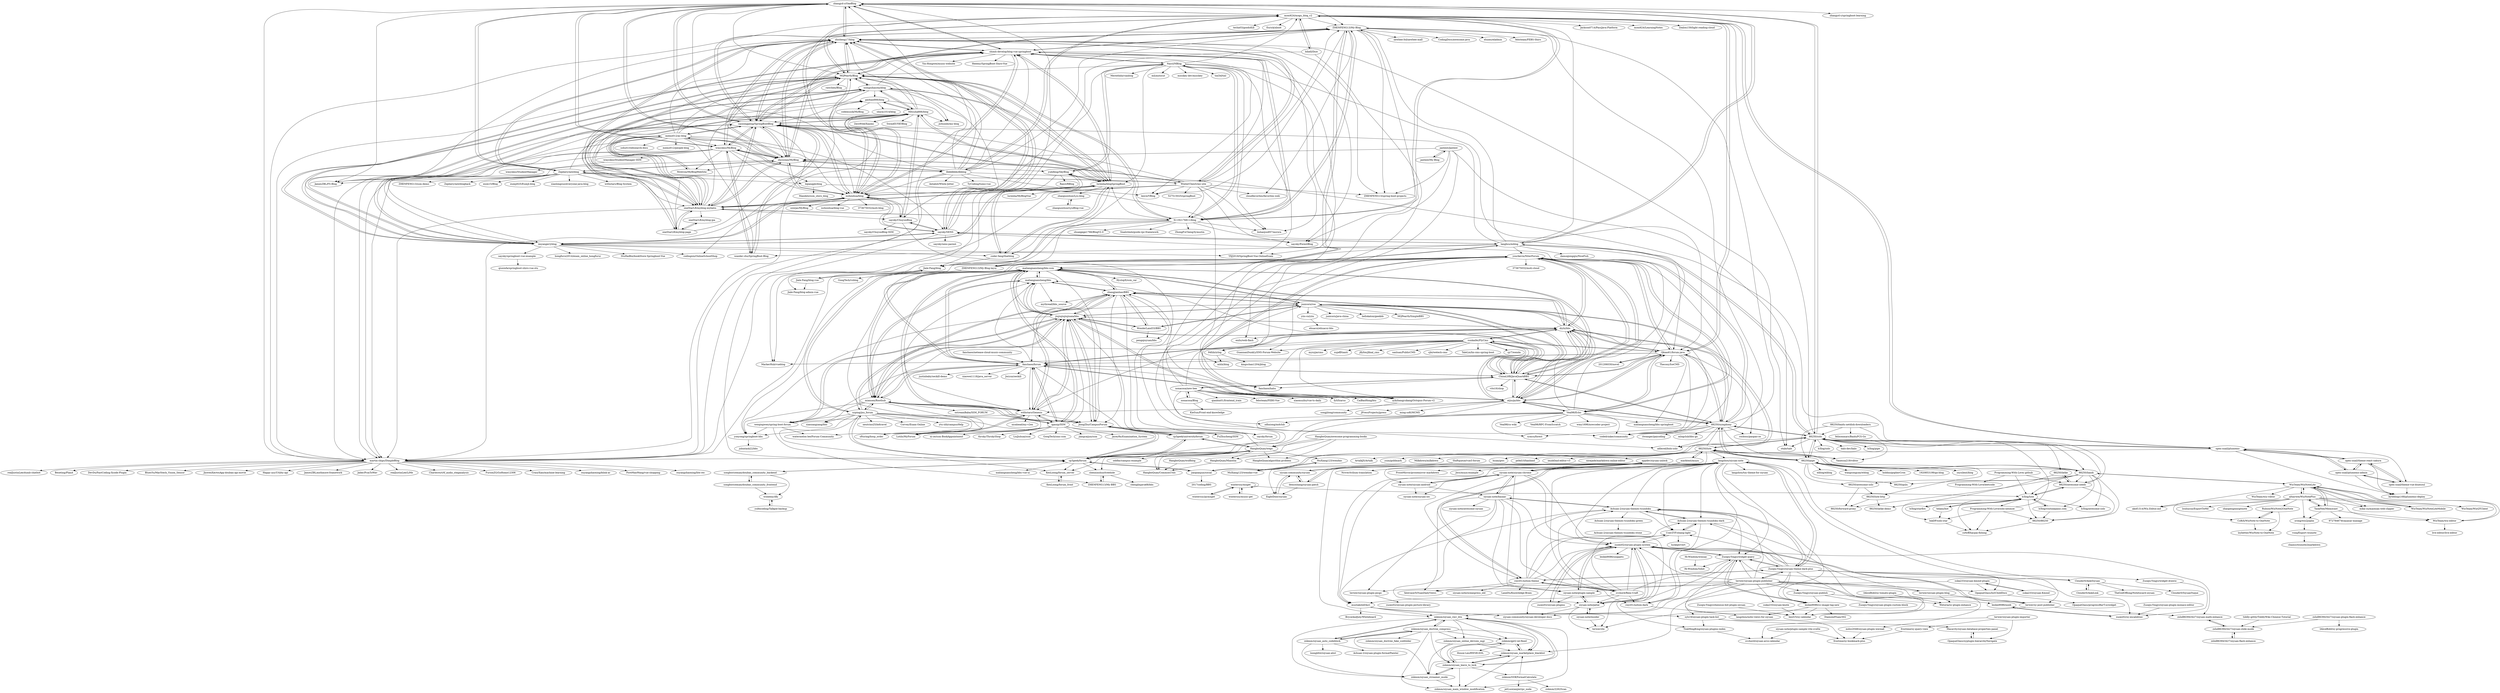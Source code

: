 digraph G {
"zhangyd-c/OneBlog" -> "moxi624/mogu_blog_v2"
"zhangyd-c/OneBlog" -> "zhisheng17/blog"
"zhangyd-c/OneBlog" -> "JamesZBL/FS-Blog" ["e"=1]
"zhangyd-c/OneBlog" -> "langhsu/mblog"
"zhangyd-c/OneBlog" -> "shimh-develop/blog-vue-springboot"
"zhangyd-c/OneBlog" -> "88250/solo"
"zhangyd-c/OneBlog" -> "wmyskxz/MyBlog"
"zhangyd-c/OneBlog" -> "ZHENFENG13/My-Blog"
"zhangyd-c/OneBlog" -> "Zephery/newblog"
"zhangyd-c/OneBlog" -> "caozongpeng/SpringBootBlog"
"zhangyd-c/OneBlog" -> "zhyocean/MyBlog"
"zhangyd-c/OneBlog" -> "zhangyd-c/springboot-learning" ["e"=1]
"zhangyd-c/OneBlog" -> "martin-chips/DimpleBlog"
"zhangyd-c/OneBlog" -> "MQPearth/Blog"
"zhangyd-c/OneBlog" -> "iszhouhua/blog"
"ZHENFENG13/My-Blog" -> "zhisheng17/blog"
"ZHENFENG13/My-Blog" -> "ZHENFENG13/spring-boot-projects" ["e"=1]
"ZHENFENG13/My-Blog" -> "lenve/VBlog" ["e"=1]
"ZHENFENG13/My-Blog" -> "codedrinker/community" ["e"=1]
"ZHENFENG13/My-Blog" -> "cloudfavorites/favorites-web" ["e"=1]
"ZHENFENG13/My-Blog" -> "saysky/ForestBlog" ["e"=1]
"ZHENFENG13/My-Blog" -> "ZHENFENG13/My-Blog-layui"
"ZHENFENG13/My-Blog" -> "newbee-ltd/newbee-mall" ["e"=1]
"ZHENFENG13/My-Blog" -> "CodingDocs/awesome-java" ["e"=1]
"ZHENFENG13/My-Blog" -> "zhyocean/MyBlog"
"ZHENFENG13/My-Blog" -> "shimh-develop/blog-vue-springboot"
"ZHENFENG13/My-Blog" -> "caozongpeng/SpringBootBlog"
"ZHENFENG13/My-Blog" -> "X1192176811/blog"
"ZHENFENG13/My-Blog" -> "elunez/eladmin" ["e"=1]
"ZHENFENG13/My-Blog" -> "febsteam/FEBS-Shiro" ["e"=1]
"shimh-develop/blog-vue-springboot" -> "MQPearth/Blog"
"shimh-develop/blog-vue-springboot" -> "YXJ2018/SpringBoot-Vue-OnlineExam" ["e"=1]
"shimh-develop/blog-vue-springboot" -> "caozongpeng/SpringBootBlog"
"shimh-develop/blog-vue-springboot" -> "Yin-Hongwei/music-website" ["e"=1]
"shimh-develop/blog-vue-springboot" -> "lenve/VBlog" ["e"=1]
"shimh-develop/blog-vue-springboot" -> "imyanger/yblog"
"shimh-develop/blog-vue-springboot" -> "zhisheng17/blog"
"shimh-develop/blog-vue-springboot" -> "linhaojun857/aurora" ["e"=1]
"shimh-develop/blog-vue-springboot" -> "lurenha/blogSpringBoot"
"shimh-develop/blog-vue-springboot" -> "ZHENFENG13/My-Blog"
"shimh-develop/blog-vue-springboot" -> "zhangyd-c/OneBlog"
"shimh-develop/blog-vue-springboot" -> "X1192176811/blog"
"shimh-develop/blog-vue-springboot" -> "iszhouhua/blog"
"shimh-develop/blog-vue-springboot" -> "Heeexy/SpringBoot-Shiro-Vue" ["e"=1]
"shimh-develop/blog-vue-springboot" -> "Naccl/NBlog"
"WinterChenS/my-site" -> "Zephery/newblog"
"WinterChenS/my-site" -> "zhyocean/MyBlog"
"WinterChenS/my-site" -> "zhisheng17/blog"
"WinterChenS/my-site" -> "ZHENFENG13/My-Blog"
"WinterChenS/my-site" -> "caozongpeng/SpringBootBlog"
"WinterChenS/my-site" -> "lenve/VBlog" ["e"=1]
"WinterChenS/my-site" -> "ZHENFENG13/spring-boot-projects" ["e"=1]
"WinterChenS/my-site" -> "linhaojun857/aurora" ["e"=1]
"WinterChenS/my-site" -> "X1192176811/blog"
"WinterChenS/my-site" -> "oneStarLR/myblog-mybatis"
"WinterChenS/my-site" -> "saysky/ForestBlog" ["e"=1]
"WinterChenS/my-site" -> "martin-chips/DimpleBlog"
"WinterChenS/my-site" -> "cloudfavorites/favorites-web" ["e"=1]
"WinterChenS/my-site" -> "shimh-develop/blog-vue-springboot"
"WinterChenS/my-site" -> "527515025/springBoot" ["e"=1]
"maliangnansheng/bbs" -> "maliangnansheng/bbs-ssm"
"maliangnansheng/bbs" -> "zhangjianhao/BBS"
"maliangnansheng/bbs" -> "jiujiujiujiujiuaia/bbs"
"maliangnansheng/bbs" -> "JiongZhu/CampusForum"
"maliangnansheng/bbs" -> "miansen/Roothub"
"maliangnansheng/bbs" -> "mythread/bbs_source"
"moxi624/mogu_blog_v2" -> "zhangyd-c/OneBlog"
"moxi624/mogu_blog_v2" -> "X1192176811/blog"
"moxi624/mogu_blog_v2" -> "MQPearth/Blog"
"moxi624/mogu_blog_v2" -> "Jackson0714/PassJava-Platform" ["e"=1]
"moxi624/mogu_blog_v2" -> "moxi624/LearningNotes" ["e"=1]
"moxi624/mogu_blog_v2" -> "ZHENFENG13/My-Blog"
"moxi624/mogu_blog_v2" -> "bihell/Dice"
"moxi624/mogu_blog_v2" -> "iszhouhua/blog"
"moxi624/mogu_blog_v2" -> "llldddbbb/dbblog"
"moxi624/mogu_blog_v2" -> "Zealon159/light-reading-cloud" ["e"=1]
"moxi624/mogu_blog_v2" -> "martin-chips/DimpleBlog"
"moxi624/mogu_blog_v2" -> "techa03/goodsKill" ["e"=1]
"moxi624/mogu_blog_v2" -> "open-snail/plumemo"
"moxi624/mogu_blog_v2" -> "Qbian61/forum-java"
"moxi624/mogu_blog_v2" -> "Exrick/xboot" ["e"=1]
"withstars/Genesis" -> "maliangnansheng/bbs-ssm"
"withstars/Genesis" -> "Lutils/MyForum"
"withstars/Genesis" -> "jiujiujiujiujiuaia/bbs"
"withstars/Genesis" -> "miansen/Roothub"
"withstars/Genesis" -> "fanchaoo/forum"
"withstars/Genesis" -> "zhangjianhao/BBS"
"withstars/Genesis" -> "igaozp/SSM"
"withstars/Genesis" -> "nicahead/my-v2ex"
"withstars/Genesis" -> "maliangnansheng/bbs"
"withstars/Genesis" -> "watermelon-lee/Forum-Community"
"withstars/Genesis" -> "JiongZhu/CampusForum"
"withstars/Genesis" -> "weiqingwen/spring-boot-forum"
"jiujiujiujiujiuaia/bbs" -> "zhangjianhao/BBS"
"jiujiujiujiujiuaia/bbs" -> "miansen/Roothub"
"jiujiujiujiujiuaia/bbs" -> "ChinaLHR/JavaQuarkBBS"
"jiujiujiujiujiuaia/bbs" -> "withstars/Genesis"
"jiujiujiujiujiuaia/bbs" -> "weiqingwen/spring-boot-forum"
"jiujiujiujiujiuaia/bbs" -> "yonyong/springboot-bbs"
"jiujiujiujiujiuaia/bbs" -> "JiongZhu/CampusForum"
"jiujiujiujiujiuaia/bbs" -> "maliangnansheng/bbs-ssm"
"jiujiujiujiujiuaia/bbs" -> "xzping/jnu_forum"
"jiujiujiujiujiuaia/bbs" -> "maliangnansheng/bbs"
"jiujiujiujiujiuaia/bbs" -> "WonderLand33/BBS"
"jiujiujiujiujiuaia/bbs" -> "atjiu/pybbs"
"jiujiujiujiujiuaia/bbs" -> "diyhi/bbs"
"jiujiujiujiujiuaia/bbs" -> "saysky/forum"
"jiujiujiujiujiuaia/bbs" -> "junicorn/roo"
"miansen/Roothub" -> "maliangnansheng/bbs-ssm"
"miansen/Roothub" -> "jiujiujiujiujiuaia/bbs"
"miansen/Roothub" -> "JiongZhu/CampusForum"
"miansen/Roothub" -> "withstars/Genesis"
"miansen/Roothub" -> "xiaozangzang/bbs"
"miansen/Roothub" -> "Lutils/MyForum"
"miansen/Roothub" -> "yonyong/springboot-bbs"
"miansen/Roothub" -> "maliangnansheng/bbs"
"miansen/Roothub" -> "xzping/jnu_forum"
"miansen/Roothub" -> "igaozp/SSM"
"miansen/Roothub" -> "ostreamBaba/SSM_FORUM"
"miansen/Roothub" -> "fanchaoo/forum"
"miansen/Roothub" -> "zhangjianhao/BBS"
"saysky/SENS" -> "saysky/ChuyunBlog"
"saysky/SENS" -> "saysky/sens-parent"
"saysky/SENS" -> "MQPearth/Blog"
"saysky/SENS" -> "zhisheng17/blog"
"saysky/SENS" -> "langhsu/mblog"
"saysky/SENS" -> "martin-chips/DimpleBlog"
"saysky/SENS" -> "iszhouhua/blog"
"saysky/SENS" -> "imyanger/yblog"
"saysky/SENS" -> "saysky/ForestBlog" ["e"=1]
"saysky/SENS" -> "zhangyd-c/OneBlog"
"caozongpeng/SpringBootBlog" -> "zhisheng17/blog"
"caozongpeng/SpringBootBlog" -> "shimh-develop/blog-vue-springboot"
"caozongpeng/SpringBootBlog" -> "MQPearth/Blog"
"caozongpeng/SpringBootBlog" -> "zhyocean/MyBlog"
"caozongpeng/SpringBootBlog" -> "wander-chu/SpringBoot-Blog"
"caozongpeng/SpringBootBlog" -> "oneStarLR/myblog-mybatis"
"caozongpeng/SpringBootBlog" -> "wmyskxz/MyBlog"
"caozongpeng/SpringBootBlog" -> "lurenha/blogSpringBoot"
"caozongpeng/SpringBootBlog" -> "Mitsuha666/blog"
"caozongpeng/SpringBootBlog" -> "ZHENFENG13/My-Blog"
"caozongpeng/SpringBootBlog" -> "martin-chips/DimpleBlog"
"caozongpeng/SpringBootBlog" -> "memo012/ac-blog"
"caozongpeng/SpringBootBlog" -> "iszhouhua/blog"
"caozongpeng/SpringBootBlog" -> "JamesZBL/FS-Blog" ["e"=1]
"caozongpeng/SpringBootBlog" -> "zhangyd-c/OneBlog"
"diyhi/bbs" -> "atjiu/pybbs"
"diyhi/bbs" -> "maliangnansheng/bbs-ssm"
"diyhi/bbs" -> "ChinaLHR/JavaQuarkBBS"
"diyhi/bbs" -> "yourkevin/NiterForum"
"diyhi/bbs" -> "fanchaoo/forum"
"diyhi/bbs" -> "Qbian61/forum-java"
"diyhi/bbs" -> "88250/symphony"
"diyhi/bbs" -> "jiujiujiujiujiuaia/bbs"
"diyhi/bbs" -> "zhangjianhao/BBS"
"diyhi/bbs" -> "sunkaifei/FlyCms"
"diyhi/bbs" -> "codedrinker/community" ["e"=1]
"diyhi/bbs" -> "enilu/web-flash" ["e"=1]
"diyhi/bbs" -> "junicorn/roo"
"diyhi/bbs" -> "miansen/Roothub"
"diyhi/bbs" -> "withstars/Genesis"
"maliangnansheng/bbs-ssm" -> "miansen/Roothub"
"maliangnansheng/bbs-ssm" -> "withstars/Genesis"
"maliangnansheng/bbs-ssm" -> "maliangnansheng/bbs"
"maliangnansheng/bbs-ssm" -> "fanchaoo/forum"
"maliangnansheng/bbs-ssm" -> "jiujiujiujiujiuaia/bbs"
"maliangnansheng/bbs-ssm" -> "diyhi/bbs"
"maliangnansheng/bbs-ssm" -> "igaozp/SSM"
"maliangnansheng/bbs-ssm" -> "zhangjianhao/BBS"
"maliangnansheng/bbs-ssm" -> "Lutils/MyForum"
"maliangnansheng/bbs-ssm" -> "ChinaLHR/JavaQuarkBBS"
"maliangnansheng/bbs-ssm" -> "xzping/jnu_forum"
"maliangnansheng/bbs-ssm" -> "yonyong/springboot-bbs"
"maliangnansheng/bbs-ssm" -> "junicorn/roo"
"maliangnansheng/bbs-ssm" -> "JiongZhu/CampusForum"
"maliangnansheng/bbs-ssm" -> "HyslopX/ssm_car" ["e"=1]
"jiaopianjun/social" -> "2017coding/BBS" ["e"=1]
"jiaopianjun/social" -> "junicorn/roo"
"jiaopianjun/social" -> "cp3geek/forum"
"wmyskxz/MyBlog" -> "zhisheng17/blog"
"wmyskxz/MyBlog" -> "zhyocean/MyBlog"
"wmyskxz/MyBlog" -> "wander-chu/SpringBoot-Blog"
"wmyskxz/MyBlog" -> "caozongpeng/SpringBootBlog"
"wmyskxz/MyBlog" -> "JamesZBL/FS-Blog" ["e"=1]
"wmyskxz/MyBlog" -> "zhangyd-c/OneBlog"
"wmyskxz/MyBlog" -> "Mretron/MyBlogWebSite"
"wmyskxz/MyBlog" -> "imyanger/yblog"
"wmyskxz/MyBlog" -> "liqianggh/blog"
"wmyskxz/MyBlog" -> "iszhouhua/blog"
"wmyskxz/MyBlog" -> "wmyskxz/StudentManager-SSM"
"wmyskxz/MyBlog" -> "martin-chips/DimpleBlog"
"wmyskxz/MyBlog" -> "llldddbbb/dbblog"
"zhyocean/MyBlog" -> "zhisheng17/blog"
"zhyocean/MyBlog" -> "caozongpeng/SpringBootBlog"
"zhyocean/MyBlog" -> "wmyskxz/MyBlog"
"zhyocean/MyBlog" -> "WinterChenS/my-site"
"zhyocean/MyBlog" -> "ZHENFENG13/My-Blog"
"zhyocean/MyBlog" -> "memo012/ac-blog"
"zhyocean/MyBlog" -> "Zephery/newblog"
"zhyocean/MyBlog" -> "martin-chips/DimpleBlog"
"zhyocean/MyBlog" -> "MQPearth/Blog"
"zhyocean/MyBlog" -> "oneStarLR/myblog-mybatis"
"zhyocean/MyBlog" -> "llldddbbb/dbblog"
"zhyocean/MyBlog" -> "zhangyd-c/OneBlog"
"zhyocean/MyBlog" -> "iszhouhua/blog"
"zhyocean/MyBlog" -> "yubifeng/SkyBlog"
"zhyocean/MyBlog" -> "Mretron/MyBlogWebSite"
"Mretron/MyBlogWebSite" -> "memo012/ac-blog"
"marktext/muya" -> "Jocs/muya-example"
"marktext/muya" -> "88250/lute"
"marktext/muya" -> "ProseMirror/prosemirror-markdown" ["e"=1]
"llldddbbb/dbblog" -> "zhyocean/MyBlog"
"llldddbbb/dbblog" -> "moxi624/mogu_blog_v2"
"llldddbbb/dbblog" -> "Antabot/White-Jotter" ["e"=1]
"llldddbbb/dbblog" -> "shimh-develop/blog-vue-springboot"
"llldddbbb/dbblog" -> "MQPearth/Blog"
"llldddbbb/dbblog" -> "lenve/VBlog" ["e"=1]
"llldddbbb/dbblog" -> "TyCoding/tumo-vue" ["e"=1]
"llldddbbb/dbblog" -> "ZHENFENG13/My-Blog"
"llldddbbb/dbblog" -> "zhisheng17/blog"
"llldddbbb/dbblog" -> "open-snail/plumemo"
"llldddbbb/dbblog" -> "zhangyd-c/OneBlog"
"llldddbbb/dbblog" -> "martin-chips/DimpleBlog"
"llldddbbb/dbblog" -> "wmyskxz/MyBlog"
"llldddbbb/dbblog" -> "caozongpeng/SpringBootBlog"
"llldddbbb/dbblog" -> "iszhouhua/blog"
"xzping/jnu_forum" -> "yonyong/springboot-bbs"
"xzping/jnu_forum" -> "jiujiujiujiujiuaia/bbs"
"xzping/jnu_forum" -> "miansen/Roothub"
"xzping/jnu_forum" -> "xiaozangzang/bbs"
"xzping/jnu_forum" -> "cp3geek/forum"
"xzping/jnu_forum" -> "JiongZhu/CampusForum"
"xzping/jnu_forum" -> "cp3geek/universityforum"
"xzping/jnu_forum" -> "neutrino25/bdtravel" ["e"=1]
"xzping/jnu_forum" -> "sfturing/hosp_order" ["e"=1]
"xzping/jnu_forum" -> "maliangnansheng/bbs-ssm"
"xzping/jnu_forum" -> "KenLoong/forum_server"
"xzping/jnu_forum" -> "Corvey/Exam-Online" ["e"=1]
"xzping/jnu_forum" -> "ytu-shh/campusHelp" ["e"=1]
"xzping/jnu_forum" -> "weiqingwen/spring-boot-forum"
"nonacosa/Blog" -> "nonacosa/new-bee"
"nonacosa/Blog" -> "KieSun/Front-end-knowledge" ["e"=1]
"MQPearth/Blog" -> "shimh-develop/blog-vue-springboot"
"MQPearth/Blog" -> "lurenha/blogSpringBoot"
"MQPearth/Blog" -> "iszhouhua/blog"
"MQPearth/Blog" -> "imyanger/yblog"
"MQPearth/Blog" -> "caozongpeng/SpringBootBlog"
"MQPearth/Blog" -> "martin-chips/DimpleBlog"
"MQPearth/Blog" -> "oneStarLR/myblog-mybatis"
"MQPearth/Blog" -> "zhisheng17/blog"
"MQPearth/Blog" -> "moxi624/mogu_blog_v2"
"MQPearth/Blog" -> "xiongsihao/myblog"
"MQPearth/Blog" -> "X1192176811/blog"
"MQPearth/Blog" -> "saysky/SENS"
"MQPearth/Blog" -> "cp3geek/forum"
"MQPearth/Blog" -> "rawchen/Blog" ["e"=1]
"MQPearth/Blog" -> "zhyocean/MyBlog"
"sunkaifei/FlyCms" -> "myxzjie/cms" ["e"=1]
"sunkaifei/FlyCms" -> "diyhi/bbs"
"sunkaifei/FlyCms" -> "xujeff/tianti" ["e"=1]
"sunkaifei/FlyCms" -> "ChinaLHR/JavaQuarkBBS"
"sunkaifei/FlyCms" -> "fanchaoo/hahu" ["e"=1]
"sunkaifei/FlyCms" -> "jflyfox/jfinal_cms" ["e"=1]
"sunkaifei/FlyCms" -> "atjiu/pybbs"
"sunkaifei/FlyCms" -> "sanluan/PublicCMS" ["e"=1]
"sunkaifei/FlyCms" -> "GuannanDunkLi/SNS-Forum-Website" ["e"=1]
"sunkaifei/FlyCms" -> "zykzhangyukang/Octopus-Forum-v2"
"sunkaifei/FlyCms" -> "cjbi/wetech-cms"
"sunkaifei/FlyCms" -> "Qbian61/forum-java"
"sunkaifei/FlyCms" -> "TaleLin/lin-cms-spring-boot" ["e"=1]
"sunkaifei/FlyCms" -> "94fzb/zrlog"
"sunkaifei/FlyCms" -> "sjr7/wenda" ["e"=1]
"yourkevin/NiterForum" -> "atjiu/pybbs"
"yourkevin/NiterForum" -> "codedrinker/community" ["e"=1]
"yourkevin/NiterForum" -> "88250/symphony"
"yourkevin/NiterForum" -> "Qbian61/forum-java"
"yourkevin/NiterForum" -> "zykzhangyukang/Octopus-Forum-v2"
"yourkevin/NiterForum" -> "diyhi/bbs"
"yourkevin/NiterForum" -> "fanchaoo/forum"
"yourkevin/NiterForum" -> "373675032/moti-cloud" ["e"=1]
"yourkevin/NiterForum" -> "ChinaLHR/JavaQuarkBBS"
"yourkevin/NiterForum" -> "Veal98/Echo"
"yourkevin/NiterForum" -> "GuannanDunkLi/SNS-Forum-Website" ["e"=1]
"yourkevin/NiterForum" -> "cp3geek/forum"
"yourkevin/NiterForum" -> "zdhxiong/mdclub" ["e"=1]
"yourkevin/NiterForum" -> "ZHENFENG13/My-Blog-layui"
"yourkevin/NiterForum" -> "maliangnansheng/bbs-ssm"
"altairwei/WizNotePlus" -> "TankNee/Memocast"
"altairwei/WizNotePlus" -> "WizTeam/WizNoteLite"
"altairwei/WizNotePlus" -> "WizTeam/WizQTClient" ["e"=1]
"altairwei/WizNotePlus" -> "zrong/wiz2joplin"
"altairwei/WizNotePlus" -> "akof1314/Wiz.Editor.md" ["e"=1]
"altairwei/WizNotePlus" -> "mika-cn/maoxian-web-clipper" ["e"=1]
"altairwei/WizNotePlus" -> "Rubioo/WizNote2OneNote"
"altairwei/WizNotePlus" -> "WizTeam/wiz-editor"
"altairwei/WizNotePlus" -> "CzBiX/WizNote-to-OneNote"
"altairwei/WizNotePlus" -> "lzuliuyun/ExportToMd"
"altairwei/WizNotePlus" -> "WizTeam/WizNoteLiteMobile"
"altairwei/WizNotePlus" -> "zhaopengme/gitnote" ["e"=1]
"liqianggh/blog" -> "Mandelo/ssm_shiro_blog" ["e"=1]
"liqianggh/blog" -> "mhlx/blog"
"wander-chu/SpringBoot-Blog" -> "caozongpeng/SpringBootBlog"
"wander-chu/SpringBoot-Blog" -> "wmyskxz/MyBlog"
"martin-chips/DimpleBlog" -> "FurionZG/GoHome12306" ["e"=1]
"martin-chips/DimpleBlog" -> "CrazyXiao/machine-learning" ["e"=1]
"martin-chips/DimpleBlog" -> "ouyangzhaoxing/blink-ar" ["e"=1]
"martin-chips/DimpleBlog" -> "ForeManWang/vue-shopping" ["e"=1]
"martin-chips/DimpleBlog" -> "ouyangzhaoxing/lite-rec" ["e"=1]
"martin-chips/DimpleBlog" -> "realJustinLee/dumb-chatbot" ["e"=1]
"martin-chips/DimpleBlog" -> "Beseting/PlanA" ["e"=1]
"martin-chips/DimpleBlog" -> "DevDu/FastCoding-Xcode-Plugin" ["e"=1]
"martin-chips/DimpleBlog" -> "BluesYu/MarStech_Vision_Sensor" ["e"=1]
"martin-chips/DimpleBlog" -> "JinwenXie/wxApp-douban-api-movie" ["e"=1]
"martin-chips/DimpleBlog" -> "Happy-zyy/Utility-api" ["e"=1]
"martin-chips/DimpleBlog" -> "JamesZBL/authmore-framework" ["e"=1]
"martin-chips/DimpleBlog" -> "Jader/PcmToWav" ["e"=1]
"martin-chips/DimpleBlog" -> "realJustinLee/LiMe" ["e"=1]
"martin-chips/DimpleBlog" -> "Charleswyt/tf_audio_steganalysis" ["e"=1]
"imyanger/yblog" -> "lurenha/blogSpringBoot"
"imyanger/yblog" -> "MQPearth/Blog"
"imyanger/yblog" -> "iszhouhua/blog"
"imyanger/yblog" -> "Mitsuha666/blog"
"imyanger/yblog" -> "shimh-develop/blog-vue-springboot"
"imyanger/yblog" -> "saysky/springboot-vue-example"
"imyanger/yblog" -> "hongfurui2014/exam_online_hongfurui" ["e"=1]
"imyanger/yblog" -> "coder-fang/thatblog"
"imyanger/yblog" -> "codingxin/OnlineSchoolShop" ["e"=1]
"imyanger/yblog" -> "StuHaiBin/bookStore-Springboot-Vue" ["e"=1]
"imyanger/yblog" -> "YXJ2018/SpringBoot-Vue-OnlineExam" ["e"=1]
"imyanger/yblog" -> "xiongsihao/myblog"
"imyanger/yblog" -> "caozongpeng/SpringBootBlog"
"imyanger/yblog" -> "saysky/SENS"
"winterssy/music-get" -> "winterssy/mxget"
"nonacosa/new-bee" -> "nonacosa/Blog"
"nonacosa/new-bee" -> "ChinaLHR/JavaQuarkBBS"
"nonacosa/new-bee" -> "zykzhangyukang/Octopus-Forum-v2"
"nonacosa/new-bee" -> "fy0/Icarus" ["e"=1]
"nonacosa/new-bee" -> "cp3geek/forum"
"nonacosa/new-bee" -> "junicorn/roo"
"nonacosa/new-bee" -> "yourkevin/NiterForum"
"nonacosa/new-bee" -> "atjiu/pybbs"
"nonacosa/new-bee" -> "CaiBaoHong/biu" ["e"=1]
"nonacosa/new-bee" -> "qianbin01/frontend_train" ["e"=1]
"nonacosa/new-bee" -> "febsteam/FEBS-Vue" ["e"=1]
"nonacosa/new-bee" -> "xiaomuzhu/vue-ts-daily" ["e"=1]
"b3log/routinepanic.com" -> "b3log/lute"
"b3log/routinepanic.com" -> "88250/88250"
"jantent/My-Blog" -> "jantent/Jantent"
"bihell/Dice" -> "enilu/web-flash" ["e"=1]
"bihell/Dice" -> "moxi624/mogu_blog_v2"
"bihell/Dice" -> "iszhouhua/blog"
"saysky/springboot-vue-example" -> "qiuxinfa/springboot-shiro-vue-stu" ["e"=1]
"iszhouhua/blog" -> "lurenha/blogSpringBoot"
"iszhouhua/blog" -> "MQPearth/Blog"
"iszhouhua/blog" -> "imyanger/yblog"
"iszhouhua/blog" -> "Mitsuha666/blog"
"iszhouhua/blog" -> "saysky/ChuyunBlog"
"iszhouhua/blog" -> "shimh-develop/blog-vue-springboot"
"iszhouhua/blog" -> "caozongpeng/SpringBootBlog"
"iszhouhua/blog" -> "oneStarLR/myblog-mybatis"
"iszhouhua/blog" -> "martin-chips/DimpleBlog"
"iszhouhua/blog" -> "snwjas/MyBlog"
"iszhouhua/blog" -> "iszhouhua/blog-vue"
"iszhouhua/blog" -> "moxi624/mogu_blog_v2"
"iszhouhua/blog" -> "saysky/SENS"
"iszhouhua/blog" -> "zhyocean/MyBlog"
"iszhouhua/blog" -> "373675032/moti-blog" ["e"=1]
"JiongZhu/CampusForum" -> "cp3geek/universityforum"
"JiongZhu/CampusForum" -> "miansen/Roothub"
"JiongZhu/CampusForum" -> "cp3geek/forum"
"JiongZhu/CampusForum" -> "saysky/forum"
"JiongZhu/CampusForum" -> "jiujiujiujiujiuaia/bbs"
"wmyskxz/StudentManager-SSM" -> "wmyskxz/StudentManager"
"b3log/starfire" -> "b3log/lute"
"b3log/lute" -> "b3log/routinepanic.com"
"b3log/lute" -> "b3log/awesome-solo"
"b3log/lute" -> "b3log/starfire"
"b3log/lute" -> "88250/88250"
"b3log/lute" -> "csfwff/hacpai-fishing"
"b3log/lute" -> "88250/awesome-seeds"
"b3log/lute" -> "Programming-With-Love/solo-nexmoe"
"b3log/lute" -> "InkDP/solo-star"
"b3log/lute" -> "telami/hot"
"jantent/Jantent" -> "jantent/My-Blog"
"jantent/Jantent" -> "zhyocean/MyBlog"
"jantent/Jantent" -> "otale/tale" ["e"=1]
"jantent/Jantent" -> "94fzb/zrlog"
"jantent/Jantent" -> "fanchaoo/hahu" ["e"=1]
"jantent/Jantent" -> "ZHENFENG13/spring-boot-projects" ["e"=1]
"weiqingwen/spring-boot-forum" -> "yonyong/springboot-bbs"
"weiqingwen/spring-boot-forum" -> "jiujiujiujiujiuaia/bbs"
"weiqingwen/spring-boot-forum" -> "ZHENFENG13/My-BBS"
"weiqingwen/spring-boot-forum" -> "watermelon-lee/Forum-Community"
"yonyong/springboot-bbs" -> "jsbintask22/bbs"
"yiiu-co/yiiu" -> "ehuacui/ehuacui-bbs"
"InkDP/solo-star" -> "csfwff/hacpai-fishing"
"telami/hot" -> "b3log/lute"
"telami/hot" -> "InkDP/solo-star"
"88250/pipe" -> "88250/lute"
"88250/pipe" -> "88250/solo"
"88250/pipe" -> "88250/liandi"
"88250/pipe" -> "88250/gulu"
"88250/pipe" -> "88250/symphony"
"88250/pipe" -> "eiblog/eiblog" ["e"=1]
"88250/pipe" -> "wangsongyan/wblog" ["e"=1]
"88250/pipe" -> "holdno/gopherCron" ["e"=1]
"88250/pipe" -> "88250/lute-http"
"88250/pipe" -> "88250/awesome-solo"
"88250/pipe" -> "1920853199/go-blog" ["e"=1]
"88250/pipe" -> "zxysilent/blog" ["e"=1]
"cp3geek/forum" -> "cp3geek/universityforum"
"cp3geek/forum" -> "HangboQuan/wego"
"cp3geek/forum" -> "JiongZhu/CampusForum"
"cp3geek/forum" -> "jiaopianjun/social"
"cp3geek/forum" -> "shenxinshuo/treehole"
"cp3geek/forum" -> "songboriceman/doubao_community_backend"
"cp3geek/forum" -> "maliangnansheng/bbs-vue-ui" ["e"=1]
"cp3geek/forum" -> "xzping/jnu_forum"
"cp3geek/forum" -> "KenLoong/forum_server"
"open-snail/plumemo" -> "open-snail/plumemo-admin"
"open-snail/plumemo" -> "open-snail/theme-vue-bluesoul"
"open-snail/plumemo" -> "open-snail/theme-react-sakura"
"open-snail/plumemo" -> "88250/solo"
"open-snail/plumemo" -> "moxi624/mogu_blog_v2"
"open-snail/plumemo" -> "martin-chips/DimpleBlog"
"open-snail/plumemo" -> "byteblogs168/plumemo-deploy"
"Naccl/NBlog" -> "linhaojun857/aurora" ["e"=1]
"Naccl/NBlog" -> "X1192176811/blog"
"Naccl/NBlog" -> "yubifeng/SkyBlog"
"Naccl/NBlog" -> "shimh-develop/blog-vue-springboot"
"Naccl/NBlog" -> "adlered/bolo-solo" ["e"=1]
"Naccl/NBlog" -> "MQPearth/Blog"
"Naccl/NBlog" -> "mli/autocut" ["e"=1]
"Naccl/NBlog" -> "MarkerHub/vueblog" ["e"=1]
"Naccl/NBlog" -> "misskey-dev/misskey" ["e"=1]
"Naccl/NBlog" -> "YXJ2018/SpringBoot-Vue-OnlineExam" ["e"=1]
"Naccl/NBlog" -> "moxi624/mogu_blog_v2"
"Naccl/NBlog" -> "tixl3d/tixl" ["e"=1]
"Naccl/NBlog" -> "Mereithhh/vanblog" ["e"=1]
"Naccl/NBlog" -> "lurenha/blogSpringBoot"
"Naccl/NBlog" -> "Qbian61/forum-java"
"X1192176811/blog" -> "Naccl/NBlog"
"X1192176811/blog" -> "moxi624/mogu_blog_v2"
"X1192176811/blog" -> "linhaojun857/aurora" ["e"=1]
"X1192176811/blog" -> "ZHENFENG13/My-Blog"
"X1192176811/blog" -> "MQPearth/Blog"
"X1192176811/blog" -> "shimh-develop/blog-vue-springboot"
"X1192176811/blog" -> "Jiale-Fang/blog"
"X1192176811/blog" -> "oneStarLR/myblog-mybatis"
"X1192176811/blog" -> "shuaigege1766/BlogV2.0"
"X1192176811/blog" -> "Snailclimb/guide-rpc-framework" ["e"=1]
"X1192176811/blog" -> "MarkerHub/vueblog" ["e"=1]
"X1192176811/blog" -> "201206030/novel" ["e"=1]
"X1192176811/blog" -> "coder-fang/thatblog"
"X1192176811/blog" -> "lurenha/blogSpringBoot"
"X1192176811/blog" -> "ZhongFuCheng3y/austin" ["e"=1]
"88250/baidu-netdisk-downloaderx" -> "88250/awesome-seeds"
"88250/baidu-netdisk-downloaderx" -> "88250/solo"
"88250/baidu-netdisk-downloaderx" -> "88250/pipe"
"88250/baidu-netdisk-downloaderx" -> "felixonmars/BaiduPCS-Go" ["e"=1]
"lurenha/blogSpringBoot" -> "imyanger/yblog"
"lurenha/blogSpringBoot" -> "iszhouhua/blog"
"lurenha/blogSpringBoot" -> "lurenha/MyBlogVue"
"lurenha/blogSpringBoot" -> "MQPearth/Blog"
"lurenha/blogSpringBoot" -> "coder-fang/thatblog"
"lurenha/blogSpringBoot" -> "Mitsuha666/blog"
"lurenha/blogSpringBoot" -> "caozongpeng/SpringBootBlog"
"lurenha/blogSpringBoot" -> "shimh-develop/blog-vue-springboot"
"lurenha/blogSpringBoot" -> "oneStarLR/myblog-mybatis"
"lurenha/blogSpringBoot" -> "yubifeng/SkyBlog"
"lurenha/blogSpringBoot" -> "xiongsihao/myblog"
"lurenha/blogSpringBoot" -> "Jiale-Fang/blog"
"lurenha/blogSpringBoot" -> "zhaoguoshun/Lyu-blog"
"xiongsihao/myblog" -> "oneStarLR/myblog-mybatis"
"xiongsihao/myblog" -> "Mitsuha666/blog"
"xiongsihao/myblog" -> "jichunlei/my-blog"
"xiongsihao/myblog" -> "oneStarLR/myblog-page"
"xiongsihao/myblog" -> "MQPearth/Blog"
"xiongsihao/myblog" -> "lurenha/blogSpringBoot"
"xiongsihao/myblog" -> "imyanger/yblog"
"xiongsihao/myblog" -> "caozongpeng/SpringBootBlog"
"xiongsihao/myblog" -> "shimh-develop/blog-vue-springboot"
"xiongsihao/myblog" -> "gaohan666/blog"
"xiongsihao/myblog" -> "saysky/ChuyunBlog"
"WizTeam/WizNoteLite" -> "WizTeam/WizNoteLiteMobile"
"WizTeam/WizNoteLite" -> "altairwei/WizNotePlus"
"WizTeam/WizNoteLite" -> "TankNee/Memocast"
"WizTeam/WizNoteLite" -> "akof1314/Wiz.Editor.md" ["e"=1]
"WizTeam/WizNoteLite" -> "WizTeam/wiz-editor"
"WizTeam/WizNoteLite" -> "WizTeam/WizQTClient" ["e"=1]
"WizTeam/WizNoteLite" -> "WizTeam/wiz-vditor"
"WizTeam/WizNoteLite" -> "88250/liandi"
"WizTeam/WizNoteLite" -> "mika-cn/maoxian-web-clipper" ["e"=1]
"88250/solo" -> "88250/symphony"
"88250/solo" -> "adlered/bolo-solo" ["e"=1]
"88250/solo" -> "88250/pipe"
"88250/solo" -> "b3log/solo" ["e"=1]
"88250/solo" -> "zhangyd-c/OneBlog"
"88250/solo" -> "open-snail/plumemo"
"88250/solo" -> "Vanessa219/vditor" ["e"=1]
"88250/solo" -> "88250/lute"
"88250/solo" -> "otale/tale" ["e"=1]
"88250/solo" -> "halo-dev/halo" ["e"=1]
"88250/solo" -> "moxi624/mogu_blog_v2"
"88250/solo" -> "langhsu/mblog"
"88250/solo" -> "88250/latke"
"88250/solo" -> "88250/liandi"
"88250/solo" -> "b3log/pipe" ["e"=1]
"ZHENFENG13/My-Blog-layui" -> "ZHENFENG13/My-Blog"
"ZHENFENG13/My-Blog-layui" -> "langhsu/mblog"
"ZHENFENG13/My-Blog-layui" -> "GoogTech/vsblog"
"ZHENFENG13/My-Blog-layui" -> "yourkevin/NiterForum"
"ZHENFENG13/My-Blog-layui" -> "caozongpeng/SpringBootBlog"
"88250/symphony" -> "Qbian61/forum-java"
"88250/symphony" -> "atjiu/pybbs"
"88250/symphony" -> "88250/solo"
"88250/symphony" -> "yourkevin/NiterForum"
"88250/symphony" -> "codedrinker/community" ["e"=1]
"88250/symphony" -> "Vanessa219/vditor" ["e"=1]
"88250/symphony" -> "diyhi/bbs"
"88250/symphony" -> "mlogclub/bbs-go" ["e"=1]
"88250/symphony" -> "rymcu/forest" ["e"=1]
"88250/symphony" -> "88250/pipe"
"88250/symphony" -> "ChinaLHR/JavaQuarkBBS"
"88250/symphony" -> "rocboss/paopao-ce" ["e"=1]
"88250/symphony" -> "ZHENFENG13/My-Blog"
"88250/symphony" -> "itwanger/paicoding" ["e"=1]
"88250/symphony" -> "adlered/bolo-solo" ["e"=1]
"memo012/ac-blog" -> "zhyocean/MyBlog"
"memo012/ac-blog" -> "caozongpeng/SpringBootBlog"
"memo012/ac-blog" -> "Mretron/MyBlogWebSite"
"memo012/ac-blog" -> "zhisheng17/blog"
"memo012/ac-blog" -> "oneStarLR/myblog-mybatis"
"memo012/ac-blog" -> "oneStarLR/myblog-page"
"memo012/ac-blog" -> "gaohan666/blog"
"memo012/ac-blog" -> "MQPearth/Blog"
"memo012/ac-blog" -> "wander-chu/SpringBoot-Blog"
"memo012/ac-blog" -> "iszhouhua/blog"
"memo012/ac-blog" -> "memo012/people-blog"
"memo012/ac-blog" -> "saysky/SENS"
"memo012/ac-blog" -> "wmyskxz/MyBlog"
"memo012/ac-blog" -> "martin-chips/DimpleBlog"
"memo012/ac-blog" -> "sohutv/redisearch-docs" ["e"=1]
"oneStarLR/myblog-mybatis" -> "oneStarLR/myblog-page"
"oneStarLR/myblog-mybatis" -> "xiongsihao/myblog"
"oneStarLR/myblog-mybatis" -> "oneStarLR/myblog-jpa"
"oneStarLR/myblog-mybatis" -> "Mitsuha666/blog"
"oneStarLR/myblog-mybatis" -> "caozongpeng/SpringBootBlog"
"oneStarLR/myblog-mybatis" -> "MQPearth/Blog"
"oneStarLR/myblog-mybatis" -> "gaohan666/blog"
"oneStarLR/myblog-mybatis" -> "lurenha/blogSpringBoot"
"oneStarLR/myblog-mybatis" -> "zhisheng17/blog"
"oneStarLR/myblog-mybatis" -> "iszhouhua/blog"
"oneStarLR/myblog-mybatis" -> "X1192176811/blog"
"oneStarLR/myblog-mybatis" -> "zhyocean/MyBlog"
"oneStarLR/myblog-mybatis" -> "saysky/ChuyunBlog"
"oneStarLR/myblog-mybatis" -> "martin-chips/DimpleBlog"
"oneStarLR/myblog-mybatis" -> "memo012/ac-blog"
"langhsu/mblog" -> "zhangyd-c/OneBlog"
"langhsu/mblog" -> "ZHENFENG13/My-Blog-layui"
"langhsu/mblog" -> "saysky/SENS"
"langhsu/mblog" -> "wander-chu/SpringBoot-Blog"
"langhsu/mblog" -> "martin-chips/DimpleBlog"
"langhsu/mblog" -> "Qbian61/forum-java"
"langhsu/mblog" -> "ZHENFENG13/My-Blog"
"langhsu/mblog" -> "yourkevin/NiterForum"
"langhsu/mblog" -> "88250/solo"
"langhsu/mblog" -> "moxi624/mogu_blog_v2"
"langhsu/mblog" -> "caozongpeng/SpringBootBlog"
"langhsu/mblog" -> "damoqiongqiu/NiceFish" ["e"=1]
"Mitsuha666/blog" -> "gaohan666/blog"
"Mitsuha666/blog" -> "xiongsihao/myblog"
"Mitsuha666/blog" -> "oneStarLR/myblog-mybatis"
"Mitsuha666/blog" -> "imyanger/yblog"
"Mitsuha666/blog" -> "saysky/ChuyunBlog"
"Mitsuha666/blog" -> "lurenha/blogSpringBoot"
"Mitsuha666/blog" -> "caozongpeng/SpringBootBlog"
"Mitsuha666/blog" -> "iszhouhua/blog"
"Mitsuha666/blog" -> "oneStarLR/myblog-page"
"Mitsuha666/blog" -> "SwimKY/YKYBlog" ["e"=1]
"Mitsuha666/blog" -> "jichunlei/my-blog"
"Mitsuha666/blog" -> "MQPearth/Blog"
"Mitsuha666/blog" -> "codingxin/OnlineSchoolShop" ["e"=1]
"Mitsuha666/blog" -> "ZeroWdd/Xiaomi" ["e"=1]
"Mitsuha666/blog" -> "zhisheng17/blog"
"88250/lute" -> "Vanessa219/vditor" ["e"=1]
"88250/lute" -> "88250/pipe"
"88250/lute" -> "nicejade/markdown-online-editor" ["e"=1]
"88250/lute" -> "88250/liandi"
"88250/lute" -> "88250/solo"
"88250/lute" -> "marktext/muya"
"88250/lute" -> "langzhou/siyuan-note"
"88250/lute" -> "siyuan-note/siyuan-chrome"
"88250/lute" -> "88250/symphony"
"88250/lute" -> "ArtalkJS/Artalk" ["e"=1]
"88250/lute" -> "yuin/goldmark" ["e"=1]
"88250/lute" -> "Milkdown/milkdown" ["e"=1]
"88250/lute" -> "lxzan/gws" ["e"=1]
"88250/lute" -> "pd4d10/hashmd" ["e"=1]
"88250/lute" -> "imzbf/md-editor-v3" ["e"=1]
"Programming-With-Love/.github" -> "Programming-With-Love/leetcode"
"Programming-With-Love/.github" -> "b3log/lute"
"Programming-With-Love/.github" -> "88250/awesome-seeds"
"cp3geek/universityforum" -> "cp3geek/forum"
"cp3geek/universityforum" -> "JiongZhu/CampusForum"
"cp3geek/universityforum" -> "HangboQuan/wego"
"88250/awesome-seeds" -> "b3log/lute"
"88250/awesome-seeds" -> "88250/latke"
"88250/awesome-seeds" -> "88250/solo"
"88250/awesome-seeds" -> "88250/88250"
"88250/liandi" -> "b3log/lute"
"88250/liandi" -> "88250/pipe"
"88250/liandi" -> "88250/awesome-seeds"
"88250/liandi" -> "88250/awesome-solo"
"88250/liandi" -> "88250/88250"
"88250/liandi" -> "88250/gulu"
"88250/liandi" -> "b3log/awesome-solo"
"88250/liandi" -> "88250/lute"
"88250/liandi" -> "WizTeam/WizNoteLite"
"88250/liandi" -> "b3log/routinepanic.com"
"88250/liandi" -> "88250/forward-proxy"
"zykzhangyukang/Octopus-Forum-v2" -> "songjilong/community"
"zykzhangyukang/Octopus-Forum-v2" -> "yourkevin/NiterForum"
"oneStarLR/myblog-page" -> "oneStarLR/myblog-mybatis"
"oneStarLR/myblog-page" -> "oneStarLR/myblog-jpa"
"oneStarLR/myblog-page" -> "gaohan666/blog"
"oneStarLR/myblog-page" -> "xiongsihao/myblog"
"oneStarLR/myblog-jpa" -> "oneStarLR/myblog-page"
"saysky/ChuyunBlog" -> "saysky/SENS"
"saysky/ChuyunBlog" -> "saysky/forum"
"saysky/ChuyunBlog" -> "Mitsuha666/blog"
"saysky/ChuyunBlog" -> "saysky/ChuyunBlog-SSM"
"saysky/ChuyunBlog" -> "iszhouhua/blog"
"winterssy/mxget" -> "winterssy/pymxget"
"winterssy/mxget" -> "winterssy/music-get"
"winterssy/mxget" -> "b3log/lute"
"winterssy/mxget" -> "winterssy/mxget"
"TankNee/Memocast" -> "altairwei/WizNotePlus"
"TankNee/Memocast" -> "WizTeam/WizNoteLite"
"TankNee/Memocast" -> "zrong/wiz2joplin"
"TankNee/Memocast" -> "WizTeam/wiz-editor"
"TankNee/Memocast" -> "972784674t/quasar-manage" ["e"=1]
"winterssy/pymxget" -> "winterssy/mxget"
"open-snail/plumemo-admin" -> "open-snail/plumemo"
"open-snail/plumemo-admin" -> "open-snail/theme-vue-bluesoul"
"open-snail/plumemo-admin" -> "open-snail/theme-react-sakura"
"open-snail/plumemo-admin" -> "byteblogs168/plumemo-deploy"
"gaohan666/blog" -> "codemusik/MyBlog"
"gaohan666/blog" -> "jichunlei/my-blog"
"gaohan666/blog" -> "Mitsuha666/blog"
"gaohan666/blog" -> "shiyin1014/blog"
"open-snail/theme-vue-bluesoul" -> "open-snail/plumemo-admin"
"open-snail/theme-vue-bluesoul" -> "open-snail/theme-react-sakura"
"open-snail/theme-vue-bluesoul" -> "byteblogs168/plumemo-deploy"
"Programming-With-Love/solo-nexmoe" -> "csfwff/hacpai-fishing"
"Programming-With-Love/solo-nexmoe" -> "88250/88250"
"Programming-With-Love/solo-nexmoe" -> "InkDP/solo-star"
"Programming-With-Love/solo-nexmoe" -> "88250/solo"
"88250/88250" -> "csfwff/hacpai-fishing"
"open-snail/theme-react-sakura" -> "open-snail/plumemo-admin"
"open-snail/theme-react-sakura" -> "open-snail/theme-vue-bluesoul"
"open-snail/theme-react-sakura" -> "byteblogs168/plumemo-deploy"
"open-snail/theme-react-sakura" -> "open-snail/plumemo"
"88250/latke" -> "88250/latke-demo"
"88250/latke" -> "88250/awesome-seeds"
"WizTeam/WizNoteLiteMobile" -> "WizTeam/WizNoteLite"
"88250/lute-http" -> "88250/latke-demo"
"88250/lute-http" -> "88250/forward-proxy"
"88250/awesome-solo" -> "88250/forward-proxy"
"88250/awesome-solo" -> "88250/lute-http"
"HangboQuan/Miaosha" -> "HangboQuan/CommonUtils"
"HangboQuan/wolfblog" -> "HangboQuan/CommonUtils"
"shenxinshuo/treehole" -> "ZHENFENG13/My-BBS"
"shenxinshuo/treehole" -> "chenglinjava68/bbs"
"Achuan-2/siyuan-themes-tsundoku" -> "Achuan-2/siyuan-themes-tsundoku-dark"
"Achuan-2/siyuan-themes-tsundoku" -> "UserZYF/zhang-light"
"Achuan-2/siyuan-themes-tsundoku" -> "Achuan-2/siyuan-themes-tsundoku-green"
"Achuan-2/siyuan-themes-tsundoku" -> "Zuoqiu-Yingyi/siyuan-theme-dark-plus"
"Achuan-2/siyuan-themes-tsundoku" -> "mustakshif/Asri"
"Achuan-2/siyuan-themes-tsundoku" -> "Zuoqiu-Yingyi/widget-query"
"Achuan-2/siyuan-themes-tsundoku" -> "siyuan-note/bazaar"
"Veal98/Echo" -> "Qbian61/forum-java"
"Veal98/Echo" -> "yourkevin/NiterForum"
"Veal98/Echo" -> "atjiu/pybbs"
"Veal98/Echo" -> "rymcu/forest" ["e"=1]
"Veal98/Echo" -> "88250/symphony"
"Veal98/Echo" -> "Veal98/cs-wiki" ["e"=1]
"Veal98/Echo" -> "HangboQuan/wego"
"Veal98/Echo" -> "diyhi/bbs"
"Veal98/Echo" -> "codedrinker/community" ["e"=1]
"Veal98/Echo" -> "saysky/SENS"
"Veal98/Echo" -> "maliangnansheng/bbs-springboot" ["e"=1]
"Veal98/Echo" -> "zdhxiong/mdclub" ["e"=1]
"Veal98/Echo" -> "Veal98/RPC-FromScratch" ["e"=1]
"Veal98/Echo" -> "cp3geek/forum"
"Veal98/Echo" -> "wmy1696/nowcoder-project" ["e"=1]
"songboriceman/doubao_community_frontend" -> "songboriceman/doubao_community_backend"
"songboriceman/doubao_community_frontend" -> "wsheeny/ifly"
"Achuan-2/siyuan-themes-tsundoku-dark" -> "Achuan-2/siyuan-themes-tsundoku"
"Achuan-2/siyuan-themes-tsundoku-dark" -> "UserZYF/zhang-light"
"Achuan-2/siyuan-themes-tsundoku-dark" -> "bestv5/sy-calendar"
"Achuan-2/siyuan-themes-tsundoku-dark" -> "royc01/notion-dark"
"fanchaoo/netease-cloud-music-community" -> "fanchaoo/forum"
"songboriceman/doubao_community_backend" -> "songboriceman/doubao_community_frontend"
"songboriceman/doubao_community_backend" -> "wsheeny/ifly"
"songboriceman/doubao_community_backend" -> "cp3geek/forum"
"siyuan-note/siyuan-android" -> "siyuan-note/siyuan-chrome"
"siyuan-note/siyuan-android" -> "siyuan-note/siyuan-ios"
"siyuan-note/siyuan-android" -> "siyuan-note/bazaar"
"KenLoong/forum_front" -> "KenLoong/forum_server"
"atjiu/pybbs" -> "yourkevin/NiterForum"
"atjiu/pybbs" -> "88250/symphony"
"atjiu/pybbs" -> "Qbian61/forum-java"
"atjiu/pybbs" -> "codedrinker/community" ["e"=1]
"atjiu/pybbs" -> "diyhi/bbs"
"atjiu/pybbs" -> "ChinaLHR/JavaQuarkBBS"
"atjiu/pybbs" -> "junicorn/roo"
"atjiu/pybbs" -> "fanchaoo/forum"
"atjiu/pybbs" -> "jiujiujiujiujiuaia/bbs"
"atjiu/pybbs" -> "zhangjianhao/BBS"
"atjiu/pybbs" -> "JPressProjects/jpress" ["e"=1]
"atjiu/pybbs" -> "sunkaifei/FlyCms"
"atjiu/pybbs" -> "Veal98/Echo"
"atjiu/pybbs" -> "withstars/Genesis"
"atjiu/pybbs" -> "ming-soft/MCMS" ["e"=1]
"Qbian61/forum-java" -> "88250/symphony"
"Qbian61/forum-java" -> "atjiu/pybbs"
"Qbian61/forum-java" -> "yourkevin/NiterForum"
"Qbian61/forum-java" -> "codedrinker/community" ["e"=1]
"Qbian61/forum-java" -> "Veal98/Echo"
"Qbian61/forum-java" -> "diyhi/bbs"
"Qbian61/forum-java" -> "maliangnansheng/bbs-springboot" ["e"=1]
"Qbian61/forum-java" -> "ChinaLHR/JavaQuarkBBS"
"Qbian61/forum-java" -> "moxi624/mogu_blog_v2"
"Qbian61/forum-java" -> "rocboss/paopao-ce" ["e"=1]
"Qbian61/forum-java" -> "fanchaoo/forum"
"Qbian61/forum-java" -> "MarkerHub/vueblog" ["e"=1]
"Qbian61/forum-java" -> "201206030/novel" ["e"=1]
"Qbian61/forum-java" -> "Thecosy/IceCMS" ["e"=1]
"Qbian61/forum-java" -> "sunkaifei/FlyCms"
"wsheeny/ifly" -> "yufeicoding/Talkpie-backup"
"royc01/notion-theme" -> "Zuoqiu-Yingyi/siyuan-theme-dark-plus"
"royc01/notion-theme" -> "svchord/Rem-Craft"
"royc01/notion-theme" -> "zuoez02/siyuan-plugin-system"
"royc01/notion-theme" -> "langzhou/siyuan-note"
"royc01/notion-theme" -> "UserZYF/zhang-light"
"royc01/notion-theme" -> "royc01/notion-dark"
"royc01/notion-theme" -> "fatevase/SiYuanDailyViews"
"royc01/notion-theme" -> "Achuan-2/siyuan-themes-tsundoku"
"royc01/notion-theme" -> "Achuan-2/siyuan-themes-tsundoku-dark"
"royc01/notion-theme" -> "LaneDu/Knowledge-Brain"
"royc01/notion-theme" -> "siyuan-note/oceanpress_old"
"yubifeng/SkyBlog" -> "coder-fang/thatblog"
"yubifeng/SkyBlog" -> "Jiale-Fang/blog"
"yubifeng/SkyBlog" -> "Naccl/NBlog"
"yubifeng/SkyBlog" -> "lurenha/blogSpringBoot"
"yubifeng/SkyBlog" -> "Raxcl/RBlog"
"KenLoong/forum_server" -> "KenLoong/forum_front"
"HangboQuan/wego" -> "cp3geek/forum"
"HangboQuan/wego" -> "cp3geek/universityforum"
"HangboQuan/wego" -> "HangboQuan/Miaosha"
"HangboQuan/wego" -> "MuXiang123/wendao"
"HangboQuan/wego" -> "oddfar/campus-example" ["e"=1]
"HangboQuan/wego" -> "HangboQuan/algorithm-problem"
"HangboQuan/wego" -> "KenLoong/forum_server"
"HangboQuan/wego" -> "shenxinshuo/treehole"
"HangboQuan/wego" -> "HangboQuan/CommonUtils"
"HangboQuan/wego" -> "JiongZhu/CampusForum"
"langzhou/siyuan-note" -> "royc01/notion-theme"
"langzhou/siyuan-note" -> "Zuoqiu-Yingyi/siyuan-theme-dark-plus"
"langzhou/siyuan-note" -> "leolee9086/cc-image-tag-new"
"langzhou/siyuan-note" -> "zuoez02/siyuan-plugin-system"
"langzhou/siyuan-note" -> "langzhou/toy-theme-for-siyuan"
"langzhou/siyuan-note" -> "Achuan-2/siyuan-themes-tsundoku"
"langzhou/siyuan-note" -> "Zuoqiu-Yingyi/widget-query"
"langzhou/siyuan-note" -> "UserZYF/zhang-light"
"langzhou/siyuan-note" -> "siyuan-note/siyuan-chrome"
"langzhou/siyuan-note" -> "royc01/notion-dark"
"langzhou/siyuan-note" -> "svchord/Rem-Craft"
"langzhou/siyuan-note" -> "Achuan-2/siyuan-themes-tsundoku-dark"
"langzhou/siyuan-note" -> "mustakshif/Asri"
"langzhou/siyuan-note" -> "terwer/sy-post-publisher"
"langzhou/siyuan-note" -> "Clouder0/AnkiSiyuan"
"Jiale-Fang/blog-vue" -> "Jiale-Fang/blog"
"Jiale-Fang/blog-vue" -> "Jiale-Fang/blog-admin-vue"
"Jiale-Fang/blog" -> "Jiale-Fang/blog-vue"
"Jiale-Fang/blog" -> "Jiale-Fang/blog-admin-vue"
"zhaoguoshun/Lyu-blog" -> "zhaoguoshun/LyuBlog-vue"
"WizTeam/wiz-editor" -> "WizTeam/WizNoteLite"
"WizTeam/wiz-editor" -> "live-editor/live-editor"
"yufeicoding/Talkpie-backup" -> "wsheeny/ifly"
"siyuan-note/siyuan-chrome" -> "siyuan-note/bazaar"
"siyuan-note/siyuan-chrome" -> "siyuan-note/siyuan-android"
"siyuan-note/siyuan-chrome" -> "siyuan-note/siyuan-ios"
"siyuan-note/siyuan-chrome" -> "mustakshif/Asri"
"siyuan-note/siyuan-chrome" -> "langzhou/siyuan-note"
"siyuan-note/siyuan-chrome" -> "siyuan-note/plugin-sample"
"siyuan-note/siyuan-chrome" -> "zuoez02/siyuan-plugin-system"
"siyuan-note/siyuan-chrome" -> "royc01/notion-theme"
"siyuan-note/siyuan-chrome" -> "TinkMingKing/siyuan-plugins-index"
"zrong/wiz2joplin" -> "vsxq/Export-wiznote"
"siyuan-note/bazaar" -> "siyuan-note/plugin-sample"
"siyuan-note/bazaar" -> "siyuan-note/siyuan-chrome"
"siyuan-note/bazaar" -> "zuoez02/siyuan-plugin-system"
"siyuan-note/bazaar" -> "Achuan-2/siyuan-themes-tsundoku"
"siyuan-note/bazaar" -> "siyuan-note/petal"
"siyuan-note/bazaar" -> "fatevase/SiYuanDailyViews"
"siyuan-note/bazaar" -> "svchord/Rem-Craft"
"siyuan-note/bazaar" -> "siyuan-note/awesome-siyuan"
"siyuan-note/bazaar" -> "terwer/siyuan-plugin-picgo"
"zhaoguoshun/LyuBlog-vue" -> "zhaoguoshun/Lyu-blog"
"Achuan-2/siyuan-themes-tsundoku-green" -> "Achuan-2/siyuan-themes-tsundoku-stone"
"Clouder0/AnkiSiyuan" -> "Clouder0/AnkiLink"
"Clouder0/AnkiSiyuan" -> "TheGodOfKing/Notetocard-siyuan"
"Clouder0/AnkiSiyuan" -> "Clouder0/SiyuanYuque"
"siyuan-note/insider" -> "siyuan-note/petal"
"siyuan-note/insider" -> "terwer/zhi"
"Clouder0/AnkiLink" -> "Clouder0/AnkiSiyuan"
"royc01/notion-dark" -> "langzhou/note-views-for-siyuan"
"svchord/Rem-Craft" -> "UserZYF/zhang-light"
"svchord/Rem-Craft" -> "zuoez02/siyuan-plugin-system"
"svchord/Rem-Craft" -> "royc01/notion-theme"
"svchord/Rem-Craft" -> "mustakshif/Asri"
"svchord/Rem-Craft" -> "royc01/notion-dark"
"svchord/Rem-Craft" -> "Zuoqiu-Yingyi/widget-query"
"svchord/Rem-Craft" -> "Achuan-2/siyuan-themes-tsundoku"
"svchord/Rem-Craft" -> "siyuan-note/petal"
"leolee9086/cc-image-tag-new" -> "bestv5/sy-calendar"
"leolee9086/cc-image-tag-new" -> "langzhou/note-views-for-siyuan"
"leolee9086/cc-image-tag-new" -> "DiamondYuan/302"
"leolee9086/cc-image-tag-new" -> "Zuoqiu-Yingyi/widget-query"
"WonderLand33/BBS" -> "junicorn/roo"
"WonderLand33/BBS" -> "zhangjianhao/BBS"
"WonderLand33/BBS" -> "jiujiujiujiujiuaia/bbs"
"WonderLand33/BBS" -> "pengqiuyuan/bbs"
"94fzb/zrlog" -> "kingschan1204/jblog" ["e"=1]
"94fzb/zrlog" -> "mhlx/blog"
"zxkmm/gpt2-ml-fixed" -> "zxkmm/siyuan_marketplace_blacklist"
"zxkmm/gpt2-ml-fixed" -> "zxkmm/siyuan_leave_to_lock"
"zxkmm/gpt2-ml-fixed" -> "House-Leo/RWSR-EDL" ["e"=1]
"ZHENFENG13/My-BBS" -> "shenxinshuo/treehole"
"coder-fang/thatblog" -> "lurenha/blogSpringBoot"
"coder-fang/thatblog" -> "yubifeng/SkyBlog"
"coder-fang/thatblog" -> "Jiale-Fang/blog"
"Zuoqiu-Yingyi/siyuan-theme-dark-plus" -> "royc01/notion-theme"
"Zuoqiu-Yingyi/siyuan-theme-dark-plus" -> "Zuoqiu-Yingyi/widget-query"
"Zuoqiu-Yingyi/siyuan-theme-dark-plus" -> "UserZYF/zhang-light"
"Zuoqiu-Yingyi/siyuan-theme-dark-plus" -> "zuoez02/siyuan-plugin-system"
"Zuoqiu-Yingyi/siyuan-theme-dark-plus" -> "Achuan-2/siyuan-themes-tsundoku"
"Zuoqiu-Yingyi/siyuan-theme-dark-plus" -> "langzhou/siyuan-note"
"Zuoqiu-Yingyi/siyuan-theme-dark-plus" -> "Achuan-2/siyuan-themes-tsundoku-dark"
"Zuoqiu-Yingyi/siyuan-theme-dark-plus" -> "leolee9086/cc-image-tag-new"
"Zuoqiu-Yingyi/siyuan-theme-dark-plus" -> "syh19/siyuan-plugin-task-list"
"Zuoqiu-Yingyi/siyuan-theme-dark-plus" -> "OpaqueGlass/listChildDocs"
"Zuoqiu-Yingyi/siyuan-theme-dark-plus" -> "Zuoqiu-Yingyi/widget-drawio"
"Zuoqiu-Yingyi/siyuan-theme-dark-plus" -> "bestv5/sy-calendar"
"Zuoqiu-Yingyi/siyuan-theme-dark-plus" -> "terwer/siyuan-plugin-publisher"
"Zuoqiu-Yingyi/siyuan-theme-dark-plus" -> "Clouder0/AnkiSiyuan"
"tiddly-gittly/TiddlyWiki-Chinese-Tutorial" -> "zxhd863943427/siyuan-slide-mode"
"UserZYF/zhang-light" -> "luckept/vert"
"UserZYF/zhang-light" -> "zuoez02/siyuan-plugin-system"
"UserZYF/zhang-light" -> "Achuan-2/siyuan-themes-tsundoku-dark"
"Zuoqiu-Yingyi/zhenxun-bot-plugin-siyuan" -> "bestv5/sy-calendar"
"Zuoqiu-Yingyi/widget-query" -> "zuoez02/siyuan-plugin-system"
"Zuoqiu-Yingyi/widget-query" -> "leolee9086/cc-image-tag-new"
"Zuoqiu-Yingyi/widget-query" -> "bestv5/sy-calendar"
"Zuoqiu-Yingyi/widget-query" -> "siyuan-note/petal"
"Zuoqiu-Yingyi/widget-query" -> "Zuoqiu-Yingyi/siyuan-theme-dark-plus"
"Zuoqiu-Yingyi/widget-query" -> "zuoez02/sy-excalidraw"
"Zuoqiu-Yingyi/widget-query" -> "Hi-Windom/Sillot"
"Zuoqiu-Yingyi/widget-drawio" -> "zuoez02/sy-excalidraw"
"leolee9086/noob" -> "zuoez02/sy-excalidraw"
"zhangjianhao/BBS" -> "jiujiujiujiujiuaia/bbs"
"zhangjianhao/BBS" -> "WonderLand33/BBS"
"zhangjianhao/BBS" -> "maliangnansheng/bbs"
"zhangjianhao/BBS" -> "junicorn/roo"
"zhangjianhao/BBS" -> "ChinaLHR/JavaQuarkBBS"
"zhangjianhao/BBS" -> "JiongZhu/CampusForum"
"zhangjianhao/BBS" -> "withstars/Genesis"
"zhangjianhao/BBS" -> "pengqiuyuan/bbs"
"zhangjianhao/BBS" -> "mythread/bbs_source"
"zhangjianhao/BBS" -> "miansen/Roothub"
"zhangjianhao/BBS" -> "maliangnansheng/bbs-ssm"
"zhangjianhao/BBS" -> "saysky/forum"
"OpaqueGlass/listChildDocs" -> "OpaqueGlass/progressBarT-sywidget"
"zuoez02/sy-excalidraw" -> "leolee9086/noob"
"zxkmm/OOKFormatCalculate" -> "zxkmm/2262Scan"
"zxkmm/OOKFormatCalculate" -> "jetLuoxianjie/rpc_node" ["e"=1]
"zxkmm/OOKFormatCalculate" -> "zxkmm/siyuan_marketplace_blacklist"
"terwer/siyuan-plugin-publisher" -> "siyuan-note/plugin-sample"
"terwer/siyuan-plugin-publisher" -> "zuoez02/siyuan-plugin-system"
"terwer/siyuan-plugin-publisher" -> "Zuoqiu-Yingyi/siyuan-theme-dark-plus"
"terwer/siyuan-plugin-publisher" -> "terwer/siyuan-plugin-blog"
"terwer/siyuan-plugin-publisher" -> "zxkmm/siyuan_rmv_btn"
"terwer/siyuan-plugin-publisher" -> "terwer/siyuan-plugin-picgo"
"terwer/siyuan-plugin-publisher" -> "Zuoqiu-Yingyi/siyuan-publish"
"terwer/siyuan-plugin-publisher" -> "Achuan-2/siyuan-themes-tsundoku"
"terwer/siyuan-plugin-publisher" -> "siyuan-community/siyuan-developer-docs"
"terwer/siyuan-plugin-publisher" -> "Wetoria/sy-plugin-enhance"
"terwer/siyuan-plugin-publisher" -> "Zuoqiu-Yingyi/widget-query"
"terwer/siyuan-plugin-publisher" -> "suka233/siyuan-knote"
"terwer/siyuan-plugin-publisher" -> "zxkmm/siyuan_marketplace_blacklist"
"terwer/siyuan-plugin-publisher" -> "OpaqueGlass/listChildDocs"
"terwer/siyuan-plugin-publisher" -> "mdzz2048/siyuan-plugin-weread"
"Hi-Windom/winsay" -> "Hi-Windom/Sillot"
"Zuoqiu-Yingyi/siyuan-publish" -> "Zuoqiu-Yingyi/siyuan-plugin-custom-block"
"Zuoqiu-Yingyi/siyuan-publish" -> "leolee9086/noob"
"Zuoqiu-Yingyi/siyuan-publish" -> "leolee9086/cc-image-tag-new"
"terwer/sy-post-publisher" -> "zxhd863943427/siyuan-math-enhance"
"terwer/sy-post-publisher" -> "zuoez02/siyuan-plugin-system"
"terwer/sy-post-publisher" -> "terwer/zhi"
"terwer/siyuan-plugin-blog" -> "terwer/sy-post-publisher"
"terwer/siyuan-plugin-blog" -> "Wetoria/sy-plugin-enhance"
"terwer/siyuan-plugin-blog" -> "zuoez02/siyuan-plugin-system"
"suka233/siyuan-kmind-plugin" -> "suka233/siyuan-Kmind"
"suka233/siyuan-kmind-plugin" -> "OpaqueGlass/listChildDocs"
"suka233/siyuan-kmind-plugin" -> "fatevase/SiYuanDailyViews"
"siyuan-community/siyuan" -> "appdev/siyuan-unlock"
"siyuan-community/siyuan" -> "EightDoor/siyuan"
"siyuan-community/siyuan" -> "demoshang/siyuan-patch"
"HangboQuan/awesome-programming-books" -> "HangboQuan/wego"
"HangboQuan/awesome-programming-books" -> "HangboQuan/algorithm-problem"
"HangboQuan/awesome-programming-books" -> "HangboQuan/CommonUtils"
"HangboQuan/awesome-programming-books" -> "HangboQuan/Miaosha"
"demoshang/siyuan-patch" -> "appdev/siyuan-unlock"
"demoshang/siyuan-patch" -> "EightDoor/siyuan"
"demoshang/siyuan-patch" -> "siyuan-community/siyuan"
"zxhd863943427/siyuan-plugin-flash-enhance" -> "IAliceBobI/sy-progressive-plugin"
"zxhd863943427/siyuan-plugin-flash-enhance" -> "zxhd863943427/siyuan-slide-mode"
"OpaqueGlass/syplugin-hierarchyNavigate" -> "Macavity/siyuan-database-properties-panel"
"siyuan-note/plugin-sample-vite-svelte" -> "frostime/sy-bookmark-plus"
"siyuan-note/plugin-sample-vite-svelte" -> "svchord/siyuan-arco-calendar"
"Shiftqueue/vue3-forum" -> "MuXiang123/wendao-vue"
"zxhd863943427/siyuan-flash-enhance" -> "zxhd863943427/siyuan-slide-mode"
"zxhd863943427/siyuan-math-enhance" -> "zxhd863943427/siyuan-slide-mode"
"zxhd863943427/siyuan-slide-mode" -> "zxhd863943427/siyuan-math-enhance"
"zxhd863943427/siyuan-slide-mode" -> "zxhd863943427/siyuan-flash-enhance"
"terwer/siyuan-plugin-importer" -> "svchord/siyuan-arco-calendar"
"terwer/siyuan-plugin-importer" -> "frostime/sy-query-view"
"terwer/siyuan-plugin-importer" -> "OpaqueGlass/syplugin-hierarchyNavigate"
"MuXiang123/wendao" -> "MuXiang123/wendao-vue"
"EightDoor/siyuan" -> "siyuan-community/siyuan"
"Zuoqiu-Yingyi/siyuan-plugin-monaco-editor" -> "zuoez02/sy-excalidraw"
"MuXiang123/wendao-vue" -> "MuXiang123/wendao"
"zuoez02/siyuan-plugin-system" -> "siyuan-note/petal"
"zuoez02/siyuan-plugin-system" -> "zuoez02/siyuan-plugins"
"zuoez02/siyuan-plugin-system" -> "terwer/zhi"
"zuoez02/siyuan-plugin-system" -> "leolee9086/snippets"
"zuoez02/siyuan-plugin-system" -> "siyuan-community/siyuan-developer-docs"
"zuoez02/siyuan-plugin-system" -> "zxhd863943427/siyuan-math-enhance"
"zuoez02/siyuan-plugin-system" -> "siyuan-note/plugin-sample"
"zuoez02/siyuan-plugin-system" -> "Zuoqiu-Yingyi/widget-query"
"zuoez02/siyuan-plugin-system" -> "terwer/sy-post-publisher"
"suka233/siyuan-Kmind" -> "suka233/siyuan-kmind-plugin"
"siyuan-note/plugin-sample" -> "siyuan-note/petal"
"siyuan-note/plugin-sample" -> "zuoez02/siyuan-plugin-system"
"siyuan-note/plugin-sample" -> "zuoez02/siyuan-plugins"
"terwer/siyuan-plugin-picgo" -> "zuoez02/siyuan-plugin-picture-library"
"mdzz2048/siyuan-plugin-weread" -> "frostime/sy-bookmark-plus"
"siyuan-note/petal" -> "siyuan-note/plugin-sample"
"siyuan-note/petal" -> "zuoez02/siyuan-plugin-system"
"siyuan-note/petal" -> "terwer/zhi"
"siyuan-note/petal" -> "siyuan-community/siyuan-developer-docs"
"siyuan-note/petal" -> "siyuan-note/insider"
"zuoez02/siyuan-plugins" -> "zuoez02/siyuan-plugin-system"
"TinkMingKing/siyuan-plugins-index" -> "svchord/siyuan-arco-calendar"
"mustakshif/Asri" -> "BryceAndJuly/Whiteboard"
"mustakshif/Asri" -> "siyuan-community/siyuan-developer-docs"
"mustakshif/Asri" -> "syh19/siyuan-plugin-task-list"
"mustakshif/Asri" -> "zxkmm/siyuan_rmv_btn"
"syh19/siyuan-plugin-task-list" -> "Macavity/siyuan-database-properties-panel"
"syh19/siyuan-plugin-task-list" -> "frostime/sy-bookmark-plus"
"syh19/siyuan-plugin-task-list" -> "TinkMingKing/siyuan-plugins-index"
"appdev/siyuan-unlock" -> "demoshang/siyuan-patch"
"appdev/siyuan-unlock" -> "siyuan-community/siyuan"
"appdev/siyuan-unlock" -> "EightDoor/siyuan"
"appdev/siyuan-unlock" -> "zxkmm/siyuan_rmv_btn"
"appdev/siyuan-unlock" -> "Nriver/trilium-translation" ["e"=1]
"appdev/siyuan-unlock" -> "siyuan-note/siyuan-android"
"appdev/siyuan-unlock" -> "siyuan-note/siyuan-chrome"
"fanchaoo/forum" -> "fanchaoo/hahu" ["e"=1]
"fanchaoo/forum" -> "maliangnansheng/bbs-ssm"
"fanchaoo/forum" -> "withstars/Genesis"
"fanchaoo/forum" -> "igaozp/SSM"
"fanchaoo/forum" -> "ChinaLHR/JavaQuarkBBS"
"fanchaoo/forum" -> "justinbaby/seckill-demo" ["e"=1]
"fanchaoo/forum" -> "xiaowei1118/java_server" ["e"=1]
"fanchaoo/forum" -> "atjiu/pybbs"
"fanchaoo/forum" -> "weiqingwen/spring-boot-forum"
"fanchaoo/forum" -> "Joryun/seckill" ["e"=1]
"fanchaoo/forum" -> "diyhi/bbs"
"fanchaoo/forum" -> "miansen/Roothub"
"fanchaoo/forum" -> "yourkevin/NiterForum"
"fanchaoo/forum" -> "FuZhucheng/SSM" ["e"=1]
"fanchaoo/forum" -> "maliangnansheng/bbs"
"CzBiX/WizNote-to-OneNote" -> "Rubioo/WizNote2OneNote"
"CzBiX/WizNote-to-OneNote" -> "lzybetter/WizNote-to-OneNote"
"Rubioo/WizNote2OneNote" -> "CzBiX/WizNote-to-OneNote"
"Rubioo/WizNote2OneNote" -> "lzybetter/WizNote-to-OneNote"
"zxkmm/siyuan_doctree_compress" -> "zxkmm/siyuan_rmv_btn"
"zxkmm/siyuan_doctree_compress" -> "zxkmm/siyuan_leave_to_lock"
"zxkmm/siyuan_doctree_compress" -> "zxkmm/siyuan_auto_codeblock"
"zxkmm/siyuan_doctree_compress" -> "zxkmm/siyuan_doctree_fake_subfolder"
"zxkmm/siyuan_doctree_compress" -> "zxkmm/siyuan_online_devices_mgr"
"zxkmm/siyuan_doctree_compress" -> "zxkmm/gpt2-ml-fixed"
"zxkmm/siyuan_doctree_compress" -> "zxkmm/siyuan_main_window_modification"
"zxkmm/siyuan_doctree_compress" -> "zxkmm/siyuan_marketplace_blacklist"
"zxkmm/siyuan_doctree_compress" -> "zxkmm/siyuan_streamer_mode"
"zxkmm/siyuan_rmv_btn" -> "zxkmm/siyuan_leave_to_lock"
"zxkmm/siyuan_rmv_btn" -> "zxkmm/siyuan_marketplace_blacklist"
"zxkmm/siyuan_rmv_btn" -> "zxkmm/gpt2-ml-fixed"
"zxkmm/siyuan_rmv_btn" -> "zxkmm/siyuan_auto_codeblock"
"zxkmm/siyuan_rmv_btn" -> "zxkmm/siyuan_streamer_mode"
"zxkmm/siyuan_rmv_btn" -> "zxkmm/siyuan_online_devices_mgr"
"zxkmm/siyuan_rmv_btn" -> "zxkmm/siyuan_main_window_modification"
"zxkmm/siyuan_rmv_btn" -> "zxkmm/siyuan_doctree_compress"
"zxkmm/siyuan_leave_to_lock" -> "zxkmm/siyuan_marketplace_blacklist"
"zxkmm/siyuan_leave_to_lock" -> "zxkmm/siyuan_rmv_btn"
"zxkmm/siyuan_leave_to_lock" -> "zxkmm/gpt2-ml-fixed"
"zxkmm/siyuan_leave_to_lock" -> "zxkmm/siyuan_streamer_mode"
"zxkmm/siyuan_leave_to_lock" -> "zxkmm/OOKFormatCalculate"
"zxkmm/siyuan_leave_to_lock" -> "zxkmm/siyuan_main_window_modification"
"zxkmm/siyuan_marketplace_blacklist" -> "zxkmm/siyuan_leave_to_lock"
"zxkmm/siyuan_marketplace_blacklist" -> "zxkmm/siyuan_main_window_modification"
"zxkmm/siyuan_marketplace_blacklist" -> "zxkmm/gpt2-ml-fixed"
"igaozp/SSM" -> "LiuJishuai/ssm" ["e"=1]
"igaozp/SSM" -> "maliangnansheng/bbs-ssm"
"igaozp/SSM" -> "fanchaoo/forum"
"igaozp/SSM" -> "FuZhucheng/SSM" ["e"=1]
"igaozp/SSM" -> "Lutils/MyForum"
"igaozp/SSM" -> "miansen/Roothub"
"igaozp/SSM" -> "withstars/Genesis"
"igaozp/SSM" -> "sfturing/hosp_order" ["e"=1]
"igaozp/SSM" -> "GoogTech/sms-ssm" ["e"=1]
"igaozp/SSM" -> "jiangcaijun/ssm" ["e"=1]
"igaozp/SSM" -> "JaceyRx/Examination_System" ["e"=1]
"igaozp/SSM" -> "ni-ze/ssm-BookAppointment" ["e"=1]
"igaozp/SSM" -> "jiujiujiujiujiuaia/bbs"
"igaozp/SSM" -> "thrsky/ThrskyShop" ["e"=1]
"IAliceBobI/sy-tomato-plugin" -> "Wetoria/sy-plugin-enhance"
"suka233/siyuan-knote" -> "bestv5/sy-calendar"
"vsxq/Export-wiznote" -> "chaoyz/wiznote2markdown"
"Lutils/MyForum" -> "withstars/Genesis"
"frostime/sy-query-view" -> "frostime/sy-bookmark-plus"
"zxkmm/siyuan_auto_codeblock" -> "zxkmm/siyuan_rmv_btn"
"zxkmm/siyuan_auto_codeblock" -> "zxkmm/siyuan_doctree_compress"
"zxkmm/siyuan_auto_codeblock" -> "zxkmm/siyuan_streamer_mode"
"zxkmm/siyuan_auto_codeblock" -> "loonghfut/siyuan-alist"
"zxkmm/siyuan_auto_codeblock" -> "Achuan-2/siyuan-plugin-formatPainter"
"zxkmm/siyuan_online_devices_mgr" -> "zxkmm/siyuan_marketplace_blacklist"
"zxkmm/siyuan_online_devices_mgr" -> "zxkmm/siyuan_leave_to_lock"
"zxkmm/siyuan_online_devices_mgr" -> "zxkmm/siyuan_streamer_mode"
"zxkmm/siyuan_streamer_mode" -> "zxkmm/siyuan_marketplace_blacklist"
"zxkmm/siyuan_streamer_mode" -> "zxkmm/siyuan_leave_to_lock"
"zxkmm/siyuan_streamer_mode" -> "zxkmm/siyuan_main_window_modification"
"Macavity/siyuan-database-properties-panel" -> "OpaqueGlass/syplugin-hierarchyNavigate"
"Zephery/newblog" -> "zhisheng17/blog"
"Zephery/newblog" -> "WinterChenS/my-site"
"Zephery/newblog" -> "zhyocean/MyBlog"
"Zephery/newblog" -> "Zephery/newblogback"
"Zephery/newblog" -> "liqianggh/blog"
"Zephery/newblog" -> "JamesZBL/FS-Blog" ["e"=1]
"Zephery/newblog" -> "eson15/Blog" ["e"=1]
"Zephery/newblog" -> "zhangyd-c/OneBlog"
"Zephery/newblog" -> "eumji025/EumJi-blog" ["e"=1]
"Zephery/newblog" -> "martin-chips/DimpleBlog"
"Zephery/newblog" -> "xiaolongzuo/everyone-java-blog" ["e"=1]
"Zephery/newblog" -> "caozongpeng/SpringBootBlog"
"Zephery/newblog" -> "withstars/Blog-System" ["e"=1]
"Zephery/newblog" -> "oneStarLR/myblog-mybatis"
"Zephery/newblog" -> "ZHENFENG13/ssm-demo" ["e"=1]
"ChinaLHR/JavaQuarkBBS" -> "atjiu/pybbs"
"ChinaLHR/JavaQuarkBBS" -> "jiujiujiujiujiuaia/bbs"
"ChinaLHR/JavaQuarkBBS" -> "diyhi/bbs"
"ChinaLHR/JavaQuarkBBS" -> "zhangjianhao/BBS"
"ChinaLHR/JavaQuarkBBS" -> "fanchaoo/forum"
"ChinaLHR/JavaQuarkBBS" -> "fanchaoo/hahu" ["e"=1]
"ChinaLHR/JavaQuarkBBS" -> "maliangnansheng/bbs-ssm"
"ChinaLHR/JavaQuarkBBS" -> "maliangnansheng/bbs"
"ChinaLHR/JavaQuarkBBS" -> "sunkaifei/FlyCms"
"ChinaLHR/JavaQuarkBBS" -> "yourkevin/NiterForum"
"ChinaLHR/JavaQuarkBBS" -> "junicorn/roo"
"ChinaLHR/JavaQuarkBBS" -> "88250/symphony"
"ChinaLHR/JavaQuarkBBS" -> "nonacosa/new-bee"
"ChinaLHR/JavaQuarkBBS" -> "vito16/shop" ["e"=1]
"ChinaLHR/JavaQuarkBBS" -> "Qbian61/forum-java"
"junicorn/roo" -> "WonderLand33/BBS"
"junicorn/roo" -> "zhangjianhao/BBS"
"junicorn/roo" -> "junicorn/java-china" ["e"=1]
"junicorn/roo" -> "jiaopianjun/social"
"junicorn/roo" -> "atjiu/pybbs"
"junicorn/roo" -> "jiujiujiujiujiuaia/bbs"
"junicorn/roo" -> "maliangnansheng/bbs-ssm"
"junicorn/roo" -> "hellokaton/geekbb"
"junicorn/roo" -> "ChinaLHR/JavaQuarkBBS"
"junicorn/roo" -> "fanchaoo/forum"
"junicorn/roo" -> "yiiu-co/yiiu"
"junicorn/roo" -> "MQPearth/SimpleBBS"
"zhisheng17/blog" -> "ZHENFENG13/My-Blog"
"zhisheng17/blog" -> "caozongpeng/SpringBootBlog"
"zhisheng17/blog" -> "Zephery/newblog"
"zhisheng17/blog" -> "otale/tale" ["e"=1]
"zhisheng17/blog" -> "JamesZBL/FS-Blog" ["e"=1]
"zhisheng17/blog" -> "zhyocean/MyBlog"
"zhisheng17/blog" -> "ZHENFENG13/spring-boot-projects" ["e"=1]
"zhisheng17/blog" -> "zhangyd-c/OneBlog"
"zhisheng17/blog" -> "saysky/ForestBlog" ["e"=1]
"zhisheng17/blog" -> "wmyskxz/MyBlog"
"zhisheng17/blog" -> "shimh-develop/blog-vue-springboot"
"zhisheng17/blog" -> "MQPearth/Blog"
"zhisheng17/blog" -> "WinterChenS/my-site"
"zhisheng17/blog" -> "oneStarLR/myblog-mybatis"
"zhisheng17/blog" -> "saysky/SENS"
"zhangyd-c/OneBlog" ["l"="2.427,10.471"]
"moxi624/mogu_blog_v2" ["l"="2.425,10.428"]
"zhisheng17/blog" ["l"="2.371,10.492"]
"JamesZBL/FS-Blog" ["l"="0.17,12.151"]
"langhsu/mblog" ["l"="2.459,10.438"]
"shimh-develop/blog-vue-springboot" ["l"="2.343,10.475"]
"88250/solo" ["l"="2.548,10.475"]
"wmyskxz/MyBlog" ["l"="2.395,10.453"]
"ZHENFENG13/My-Blog" ["l"="2.417,10.498"]
"Zephery/newblog" ["l"="2.391,10.524"]
"caozongpeng/SpringBootBlog" ["l"="2.373,10.45"]
"zhyocean/MyBlog" ["l"="2.377,10.47"]
"zhangyd-c/springboot-learning" ["l"="-1.135,10.273"]
"martin-chips/DimpleBlog" ["l"="2.401,10.471"]
"MQPearth/Blog" ["l"="2.353,10.442"]
"iszhouhua/blog" ["l"="2.364,10.429"]
"ZHENFENG13/spring-boot-projects" ["l"="-4.45,15.253"]
"lenve/VBlog" ["l"="-4.397,15.301"]
"codedrinker/community" ["l"="-4.441,15.301"]
"cloudfavorites/favorites-web" ["l"="-4.484,15.312"]
"saysky/ForestBlog" ["l"="-0.341,11.026"]
"ZHENFENG13/My-Blog-layui" ["l"="2.461,10.411"]
"newbee-ltd/newbee-mall" ["l"="-4.353,15.252"]
"CodingDocs/awesome-java" ["l"="-4.488,15.082"]
"X1192176811/blog" ["l"="2.313,10.491"]
"elunez/eladmin" ["l"="-4.352,15.296"]
"febsteam/FEBS-Shiro" ["l"="-4.47,15.421"]
"YXJ2018/SpringBoot-Vue-OnlineExam" ["l"="1.54,10.732"]
"Yin-Hongwei/music-website" ["l"="-4.224,15.391"]
"imyanger/yblog" ["l"="2.324,10.453"]
"linhaojun857/aurora" ["l"="-54.398,-12.687"]
"lurenha/blogSpringBoot" ["l"="2.303,10.449"]
"Heeexy/SpringBoot-Shiro-Vue" ["l"="-4.436,15.419"]
"Naccl/NBlog" ["l"="2.288,10.427"]
"WinterChenS/my-site" ["l"="2.353,10.535"]
"oneStarLR/myblog-mybatis" ["l"="2.334,10.439"]
"527515025/springBoot" ["l"="-4.522,15.238"]
"maliangnansheng/bbs" ["l"="2.524,10.238"]
"maliangnansheng/bbs-ssm" ["l"="2.537,10.255"]
"zhangjianhao/BBS" ["l"="2.529,10.269"]
"jiujiujiujiujiuaia/bbs" ["l"="2.523,10.255"]
"JiongZhu/CampusForum" ["l"="2.493,10.237"]
"miansen/Roothub" ["l"="2.54,10.234"]
"mythread/bbs_source" ["l"="2.554,10.224"]
"Jackson0714/PassJava-Platform" ["l"="-4.696,15.121"]
"moxi624/LearningNotes" ["l"="-4.825,15.066"]
"bihell/Dice" ["l"="2.407,10.375"]
"llldddbbb/dbblog" ["l"="2.417,10.452"]
"Zealon159/light-reading-cloud" ["l"="-4.548,15.338"]
"techa03/goodsKill" ["l"="-4.698,15.278"]
"open-snail/plumemo" ["l"="2.486,10.489"]
"Qbian61/forum-java" ["l"="2.487,10.358"]
"Exrick/xboot" ["l"="-4.494,15.447"]
"withstars/Genesis" ["l"="2.554,10.247"]
"Lutils/MyForum" ["l"="2.574,10.224"]
"fanchaoo/forum" ["l"="2.547,10.28"]
"igaozp/SSM" ["l"="2.574,10.247"]
"nicahead/my-v2ex" ["l"="2.597,10.223"]
"watermelon-lee/Forum-Community" ["l"="2.568,10.203"]
"weiqingwen/spring-boot-forum" ["l"="2.53,10.212"]
"ChinaLHR/JavaQuarkBBS" ["l"="2.509,10.293"]
"yonyong/springboot-bbs" ["l"="2.546,10.206"]
"xzping/jnu_forum" ["l"="2.503,10.217"]
"WonderLand33/BBS" ["l"="2.561,10.265"]
"atjiu/pybbs" ["l"="2.517,10.316"]
"diyhi/bbs" ["l"="2.54,10.307"]
"saysky/forum" ["l"="2.469,10.286"]
"junicorn/roo" ["l"="2.506,10.255"]
"xiaozangzang/bbs" ["l"="2.531,10.188"]
"ostreamBaba/SSM_FORUM" ["l"="2.558,10.192"]
"saysky/SENS" ["l"="2.387,10.428"]
"saysky/ChuyunBlog" ["l"="2.363,10.382"]
"saysky/sens-parent" ["l"="2.333,10.512"]
"wander-chu/SpringBoot-Blog" ["l"="2.404,10.414"]
"Mitsuha666/blog" ["l"="2.333,10.414"]
"memo012/ac-blog" ["l"="2.36,10.411"]
"yourkevin/NiterForum" ["l"="2.495,10.329"]
"88250/symphony" ["l"="2.533,10.379"]
"sunkaifei/FlyCms" ["l"="2.537,10.346"]
"enilu/web-flash" ["l"="-43.915,11.082"]
"HyslopX/ssm_car" ["l"="1.734,10.585"]
"jiaopianjun/social" ["l"="2.472,10.23"]
"2017coding/BBS" ["l"="-2.848,-32.831"]
"cp3geek/forum" ["l"="2.446,10.235"]
"Mretron/MyBlogWebSite" ["l"="2.383,10.397"]
"liqianggh/blog" ["l"="2.453,10.516"]
"wmyskxz/StudentManager-SSM" ["l"="2.421,10.556"]
"yubifeng/SkyBlog" ["l"="2.262,10.457"]
"marktext/muya" ["l"="2.737,10.454"]
"Jocs/muya-example" ["l"="2.765,10.445"]
"88250/lute" ["l"="2.69,10.467"]
"ProseMirror/prosemirror-markdown" ["l"="-6.831,-28.431"]
"Antabot/White-Jotter" ["l"="-4.383,15.426"]
"TyCoding/tumo-vue" ["l"="-0.363,11.257"]
"cp3geek/universityforum" ["l"="2.459,10.209"]
"neutrino25/bdtravel" ["l"="1.758,10.694"]
"sfturing/hosp_order" ["l"="1.75,10.656"]
"KenLoong/forum_server" ["l"="2.451,10.192"]
"Corvey/Exam-Online" ["l"="1.622,10.727"]
"ytu-shh/campusHelp" ["l"="1.709,10.662"]
"nonacosa/Blog" ["l"="2.394,10.249"]
"nonacosa/new-bee" ["l"="2.453,10.272"]
"KieSun/Front-end-knowledge" ["l"="-7.896,-34.79"]
"xiongsihao/myblog" ["l"="2.316,10.417"]
"rawchen/Blog" ["l"="-54.664,-13.642"]
"myxzjie/cms" ["l"="42.592,21.765"]
"xujeff/tianti" ["l"="-1.276,10.326"]
"fanchaoo/hahu" ["l"="-0.441,11.084"]
"jflyfox/jfinal_cms" ["l"="-1.321,10.385"]
"sanluan/PublicCMS" ["l"="-51.487,-14.959"]
"GuannanDunkLi/SNS-Forum-Website" ["l"="-5.538,14.371"]
"zykzhangyukang/Octopus-Forum-v2" ["l"="2.47,10.304"]
"cjbi/wetech-cms" ["l"="2.587,10.355"]
"TaleLin/lin-cms-spring-boot" ["l"="42.531,21.772"]
"94fzb/zrlog" ["l"="2.551,10.42"]
"sjr7/wenda" ["l"="-5.501,14.338"]
"373675032/moti-cloud" ["l"="1.675,10.656"]
"Veal98/Echo" ["l"="2.463,10.325"]
"zdhxiong/mdclub" ["l"="-43.592,15.318"]
"altairwei/WizNotePlus" ["l"="2.75,10.693"]
"TankNee/Memocast" ["l"="2.762,10.669"]
"WizTeam/WizNoteLite" ["l"="2.726,10.636"]
"WizTeam/WizQTClient" ["l"="-20.435,-27.955"]
"zrong/wiz2joplin" ["l"="2.788,10.701"]
"akof1314/Wiz.Editor.md" ["l"="52.542,3.121"]
"mika-cn/maoxian-web-clipper" ["l"="-35.289,17.035"]
"Rubioo/WizNote2OneNote" ["l"="2.753,10.743"]
"WizTeam/wiz-editor" ["l"="2.762,10.644"]
"CzBiX/WizNote-to-OneNote" ["l"="2.772,10.736"]
"lzuliuyun/ExportToMd" ["l"="2.733,10.721"]
"WizTeam/WizNoteLiteMobile" ["l"="2.727,10.666"]
"zhaopengme/gitnote" ["l"="-48.161,12.887"]
"Mandelo/ssm_shiro_blog" ["l"="-0.524,11.132"]
"mhlx/blog" ["l"="2.517,10.479"]
"FurionZG/GoHome12306" ["l"="-53.305,-16.217"]
"CrazyXiao/machine-learning" ["l"="-53.285,-16.269"]
"ouyangzhaoxing/blink-ar" ["l"="-53.248,-16.302"]
"ForeManWang/vue-shopping" ["l"="-53.199,-16.374"]
"ouyangzhaoxing/lite-rec" ["l"="-53.277,-16.326"]
"realJustinLee/dumb-chatbot" ["l"="-53.213,-16.261"]
"Beseting/PlanA" ["l"="-53.224,-16.368"]
"DevDu/FastCoding-Xcode-Plugin" ["l"="-53.204,-16.47"]
"BluesYu/MarStech_Vision_Sensor" ["l"="-53.309,-16.266"]
"JinwenXie/wxApp-douban-api-movie" ["l"="-53.163,-16.417"]
"Happy-zyy/Utility-api" ["l"="-53.163,-16.462"]
"JamesZBL/authmore-framework" ["l"="-53.241,-16.228"]
"Jader/PcmToWav" ["l"="-53.265,-16.27"]
"realJustinLee/LiMe" ["l"="-53.224,-16.299"]
"Charleswyt/tf_audio_steganalysis" ["l"="-53.228,-16.428"]
"saysky/springboot-vue-example" ["l"="2.259,10.516"]
"hongfurui2014/exam_online_hongfurui" ["l"="1.564,10.739"]
"coder-fang/thatblog" ["l"="2.268,10.479"]
"codingxin/OnlineSchoolShop" ["l"="1.727,10.623"]
"StuHaiBin/bookStore-Springboot-Vue" ["l"="1.693,10.712"]
"winterssy/music-get" ["l"="2.622,10.741"]
"winterssy/mxget" ["l"="2.616,10.697"]
"fy0/Icarus" ["l"="43.658,20.775"]
"CaiBaoHong/biu" ["l"="-4.448,15.521"]
"qianbin01/frontend_train" ["l"="-7.824,-34.869"]
"febsteam/FEBS-Vue" ["l"="-4.494,15.527"]
"xiaomuzhu/vue-ts-daily" ["l"="-3.301,-33.464"]
"b3log/routinepanic.com" ["l"="2.646,10.581"]
"b3log/lute" ["l"="2.626,10.598"]
"88250/88250" ["l"="2.625,10.569"]
"jantent/My-Blog" ["l"="2.546,10.454"]
"jantent/Jantent" ["l"="2.513,10.452"]
"qiuxinfa/springboot-shiro-vue-stu" ["l"="1.631,10.651"]
"snwjas/MyBlog" ["l"="2.286,10.461"]
"iszhouhua/blog-vue" ["l"="2.344,10.387"]
"373675032/moti-blog" ["l"="1.696,10.64"]
"wmyskxz/StudentManager" ["l"="2.425,10.595"]
"b3log/starfire" ["l"="2.646,10.626"]
"b3log/awesome-solo" ["l"="2.666,10.577"]
"csfwff/hacpai-fishing" ["l"="2.608,10.584"]
"88250/awesome-seeds" ["l"="2.604,10.552"]
"Programming-With-Love/solo-nexmoe" ["l"="2.591,10.567"]
"InkDP/solo-star" ["l"="2.604,10.599"]
"telami/hot" ["l"="2.619,10.624"]
"otale/tale" ["l"="-3.655,11.914"]
"ZHENFENG13/My-BBS" ["l"="2.492,10.159"]
"jsbintask22/bbs" ["l"="2.573,10.171"]
"yiiu-co/yiiu" ["l"="2.537,10.16"]
"ehuacui/ehuacui-bbs" ["l"="2.551,10.121"]
"88250/pipe" ["l"="2.618,10.47"]
"88250/liandi" ["l"="2.655,10.538"]
"88250/gulu" ["l"="2.666,10.503"]
"eiblog/eiblog" ["l"="4.705,-11.409"]
"wangsongyan/wblog" ["l"="4.67,-11.402"]
"holdno/gopherCron" ["l"="2.996,-8.843"]
"88250/lute-http" ["l"="2.626,10.502"]
"88250/awesome-solo" ["l"="2.642,10.502"]
"1920853199/go-blog" ["l"="4.771,-11.382"]
"zxysilent/blog" ["l"="4.718,-11.435"]
"HangboQuan/wego" ["l"="2.425,10.206"]
"shenxinshuo/treehole" ["l"="2.461,10.17"]
"songboriceman/doubao_community_backend" ["l"="2.424,10.145"]
"maliangnansheng/bbs-vue-ui" ["l"="-54.348,-12.412"]
"open-snail/plumemo-admin" ["l"="2.51,10.53"]
"open-snail/theme-vue-bluesoul" ["l"="2.493,10.532"]
"open-snail/theme-react-sakura" ["l"="2.506,10.513"]
"byteblogs168/plumemo-deploy" ["l"="2.492,10.517"]
"adlered/bolo-solo" ["l"="-42.086,15.299"]
"mli/autocut" ["l"="-5.347,17.405"]
"MarkerHub/vueblog" ["l"="-4.383,15.333"]
"misskey-dev/misskey" ["l"="6.092,-40.122"]
"tixl3d/tixl" ["l"="-32.622,-27.632"]
"Mereithhh/vanblog" ["l"="-46.467,14.848"]
"Jiale-Fang/blog" ["l"="2.227,10.491"]
"shuaigege1766/BlogV2.0" ["l"="2.269,10.546"]
"Snailclimb/guide-rpc-framework" ["l"="-5.627,14.543"]
"201206030/novel" ["l"="-4.301,15.304"]
"ZhongFuCheng3y/austin" ["l"="-3.526,11.505"]
"88250/baidu-netdisk-downloaderx" ["l"="2.592,10.503"]
"felixonmars/BaiduPCS-Go" ["l"="-45.431,15.139"]
"lurenha/MyBlogVue" ["l"="2.248,10.435"]
"zhaoguoshun/Lyu-blog" ["l"="2.228,10.422"]
"jichunlei/my-blog" ["l"="2.289,10.397"]
"oneStarLR/myblog-page" ["l"="2.32,10.389"]
"gaohan666/blog" ["l"="2.3,10.387"]
"WizTeam/wiz-vditor" ["l"="2.702,10.656"]
"b3log/solo" ["l"="-3.658,11.784"]
"Vanessa219/vditor" ["l"="-3.481,-32.841"]
"halo-dev/halo" ["l"="-4.148,15.155"]
"88250/latke" ["l"="2.58,10.532"]
"b3log/pipe" ["l"="1.499,-5.648"]
"GoogTech/vsblog" ["l"="2.506,10.411"]
"mlogclub/bbs-go" ["l"="3.143,-9.067"]
"rymcu/forest" ["l"="-5.536,14.529"]
"rocboss/paopao-ce" ["l"="3.176,-9.197"]
"itwanger/paicoding" ["l"="-5.566,14.593"]
"memo012/people-blog" ["l"="2.34,10.361"]
"sohutv/redisearch-docs" ["l"="-53.32,-12.779"]
"oneStarLR/myblog-jpa" ["l"="2.303,10.369"]
"damoqiongqiu/NiceFish" ["l"="9.551,-20.926"]
"SwimKY/YKYBlog" ["l"="-54.298,-14.213"]
"ZeroWdd/Xiaomi" ["l"="1.679,10.725"]
"nicejade/markdown-online-editor" ["l"="-3.406,-32.813"]
"langzhou/siyuan-note" ["l"="2.928,10.443"]
"siyuan-note/siyuan-chrome" ["l"="2.923,10.482"]
"ArtalkJS/Artalk" ["l"="-42.23,15.277"]
"yuin/goldmark" ["l"="4.056,-8.696"]
"Milkdown/milkdown" ["l"="-3.533,-29.79"]
"lxzan/gws" ["l"="3.338,-8.892"]
"pd4d10/hashmd" ["l"="-3.597,-32.835"]
"imzbf/md-editor-v3" ["l"="-3.484,-32.905"]
"Programming-With-Love/.github" ["l"="2.588,10.616"]
"Programming-With-Love/leetcode" ["l"="2.577,10.644"]
"88250/forward-proxy" ["l"="2.642,10.519"]
"songjilong/community" ["l"="2.424,10.295"]
"saysky/ChuyunBlog-SSM" ["l"="2.341,10.336"]
"winterssy/pymxget" ["l"="2.595,10.715"]
"972784674t/quasar-manage" ["l"="-8.263,-30.017"]
"codemusik/MyBlog" ["l"="2.268,10.372"]
"shiyin1014/blog" ["l"="2.261,10.354"]
"88250/latke-demo" ["l"="2.609,10.524"]
"HangboQuan/Miaosha" ["l"="2.404,10.175"]
"HangboQuan/CommonUtils" ["l"="2.387,10.181"]
"HangboQuan/wolfblog" ["l"="2.36,10.167"]
"chenglinjava68/bbs" ["l"="2.463,10.135"]
"Achuan-2/siyuan-themes-tsundoku" ["l"="2.957,10.429"]
"Achuan-2/siyuan-themes-tsundoku-dark" ["l"="2.952,10.413"]
"UserZYF/zhang-light" ["l"="2.945,10.435"]
"Achuan-2/siyuan-themes-tsundoku-green" ["l"="2.957,10.38"]
"Zuoqiu-Yingyi/siyuan-theme-dark-plus" ["l"="2.971,10.42"]
"mustakshif/Asri" ["l"="2.984,10.463"]
"Zuoqiu-Yingyi/widget-query" ["l"="2.982,10.431"]
"siyuan-note/bazaar" ["l"="2.935,10.463"]
"Veal98/cs-wiki" ["l"="-54.626,-14.544"]
"maliangnansheng/bbs-springboot" ["l"="-54.413,-12.745"]
"Veal98/RPC-FromScratch" ["l"="-54.631,-14.522"]
"wmy1696/nowcoder-project" ["l"="-5.565,14.399"]
"songboriceman/doubao_community_frontend" ["l"="2.407,10.108"]
"wsheeny/ifly" ["l"="2.421,10.089"]
"bestv5/sy-calendar" ["l"="2.986,10.399"]
"royc01/notion-dark" ["l"="2.943,10.422"]
"fanchaoo/netease-cloud-music-community" ["l"="2.635,10.256"]
"siyuan-note/siyuan-android" ["l"="2.934,10.517"]
"siyuan-note/siyuan-ios" ["l"="2.904,10.517"]
"KenLoong/forum_front" ["l"="2.438,10.171"]
"JPressProjects/jpress" ["l"="-3.598,11.995"]
"ming-soft/MCMS" ["l"="-1.298,10.353"]
"Thecosy/IceCMS" ["l"="-54.348,-12.603"]
"yufeicoding/Talkpie-backup" ["l"="2.418,10.067"]
"royc01/notion-theme" ["l"="2.964,10.44"]
"svchord/Rem-Craft" ["l"="2.955,10.453"]
"zuoez02/siyuan-plugin-system" ["l"="2.969,10.464"]
"fatevase/SiYuanDailyViews" ["l"="2.937,10.408"]
"LaneDu/Knowledge-Brain" ["l"="2.994,10.418"]
"siyuan-note/oceanpress_old" ["l"="3.018,10.42"]
"Raxcl/RBlog" ["l"="2.212,10.452"]
"MuXiang123/wendao" ["l"="2.364,10.185"]
"oddfar/campus-example" ["l"="-50.819,16.37"]
"HangboQuan/algorithm-problem" ["l"="2.398,10.187"]
"leolee9086/cc-image-tag-new" ["l"="2.975,10.406"]
"langzhou/toy-theme-for-siyuan" ["l"="2.897,10.44"]
"terwer/sy-post-publisher" ["l"="2.984,10.479"]
"Clouder0/AnkiSiyuan" ["l"="2.92,10.394"]
"Jiale-Fang/blog-vue" ["l"="2.178,10.505"]
"Jiale-Fang/blog-admin-vue" ["l"="2.2,10.509"]
"zhaoguoshun/LyuBlog-vue" ["l"="2.203,10.414"]
"live-editor/live-editor" ["l"="2.797,10.641"]
"siyuan-note/plugin-sample" ["l"="2.955,10.474"]
"TinkMingKing/siyuan-plugins-index" ["l"="3.009,10.457"]
"vsxq/Export-wiznote" ["l"="2.814,10.721"]
"siyuan-note/petal" ["l"="2.971,10.478"]
"siyuan-note/awesome-siyuan" ["l"="2.89,10.47"]
"terwer/siyuan-plugin-picgo" ["l"="2.933,10.429"]
"Achuan-2/siyuan-themes-tsundoku-stone" ["l"="2.962,10.353"]
"Clouder0/AnkiLink" ["l"="2.914,10.369"]
"TheGodOfKing/Notetocard-siyuan" ["l"="2.9,10.374"]
"Clouder0/SiyuanYuque" ["l"="2.893,10.386"]
"siyuan-note/insider" ["l"="2.978,10.506"]
"terwer/zhi" ["l"="2.984,10.493"]
"langzhou/note-views-for-siyuan" ["l"="2.952,10.397"]
"DiamondYuan/302" ["l"="2.995,10.386"]
"pengqiuyuan/bbs" ["l"="2.581,10.276"]
"kingschan1204/jblog" ["l"="-0.614,11.145"]
"zxkmm/gpt2-ml-fixed" ["l"="3.074,10.482"]
"zxkmm/siyuan_marketplace_blacklist" ["l"="3.059,10.491"]
"zxkmm/siyuan_leave_to_lock" ["l"="3.069,10.503"]
"House-Leo/RWSR-EDL" ["l"="-54.598,-14.78"]
"syh19/siyuan-plugin-task-list" ["l"="3.025,10.438"]
"OpaqueGlass/listChildDocs" ["l"="2.975,10.39"]
"Zuoqiu-Yingyi/widget-drawio" ["l"="2.985,10.376"]
"terwer/siyuan-plugin-publisher" ["l"="3.001,10.443"]
"tiddly-gittly/TiddlyWiki-Chinese-Tutorial" ["l"="3.063,10.564"]
"zxhd863943427/siyuan-slide-mode" ["l"="3.033,10.545"]
"luckept/vert" ["l"="2.917,10.417"]
"Zuoqiu-Yingyi/zhenxun-bot-plugin-siyuan" ["l"="3.001,10.36"]
"zuoez02/sy-excalidraw" ["l"="3.008,10.38"]
"Hi-Windom/Sillot" ["l"="3.033,10.401"]
"leolee9086/noob" ["l"="3.023,10.372"]
"OpaqueGlass/progressBarT-sywidget" ["l"="2.978,10.36"]
"zxkmm/OOKFormatCalculate" ["l"="3.08,10.528"]
"zxkmm/2262Scan" ["l"="3.097,10.548"]
"jetLuoxianjie/rpc_node" ["l"="-54.467,-13.659"]
"terwer/siyuan-plugin-blog" ["l"="3.011,10.471"]
"zxkmm/siyuan_rmv_btn" ["l"="3.05,10.5"]
"Zuoqiu-Yingyi/siyuan-publish" ["l"="3.016,10.394"]
"siyuan-community/siyuan-developer-docs" ["l"="2.995,10.471"]
"Wetoria/sy-plugin-enhance" ["l"="3.032,10.459"]
"suka233/siyuan-knote" ["l"="3.005,10.41"]
"mdzz2048/siyuan-plugin-weread" ["l"="3.042,10.428"]
"Hi-Windom/winsay" ["l"="3.059,10.382"]
"Zuoqiu-Yingyi/siyuan-plugin-custom-block" ["l"="3.04,10.372"]
"zxhd863943427/siyuan-math-enhance" ["l"="3.006,10.512"]
"suka233/siyuan-kmind-plugin" ["l"="2.945,10.364"]
"suka233/siyuan-Kmind" ["l"="2.943,10.339"]
"siyuan-community/siyuan" ["l"="2.977,10.591"]
"appdev/siyuan-unlock" ["l"="2.981,10.555"]
"EightDoor/siyuan" ["l"="2.994,10.604"]
"demoshang/siyuan-patch" ["l"="2.999,10.583"]
"HangboQuan/awesome-programming-books" ["l"="2.383,10.159"]
"zxhd863943427/siyuan-plugin-flash-enhance" ["l"="3.052,10.583"]
"IAliceBobI/sy-progressive-plugin" ["l"="3.067,10.604"]
"OpaqueGlass/syplugin-hierarchyNavigate" ["l"="3.083,10.433"]
"Macavity/siyuan-database-properties-panel" ["l"="3.06,10.432"]
"siyuan-note/plugin-sample-vite-svelte" ["l"="3.084,10.414"]
"frostime/sy-bookmark-plus" ["l"="3.064,10.417"]
"svchord/siyuan-arco-calendar" ["l"="3.067,10.439"]
"Shiftqueue/vue3-forum" ["l"="2.316,10.153"]
"MuXiang123/wendao-vue" ["l"="2.34,10.171"]
"zxhd863943427/siyuan-flash-enhance" ["l"="3.04,10.56"]
"terwer/siyuan-plugin-importer" ["l"="3.1,10.429"]
"frostime/sy-query-view" ["l"="3.1,10.408"]
"Zuoqiu-Yingyi/siyuan-plugin-monaco-editor" ["l"="3.023,10.353"]
"zuoez02/siyuan-plugins" ["l"="2.96,10.488"]
"leolee9086/snippets" ["l"="2.965,10.499"]
"zuoez02/siyuan-plugin-picture-library" ["l"="2.904,10.421"]
"BryceAndJuly/Whiteboard" ["l"="3.009,10.489"]
"Nriver/trilium-translation" ["l"="-62.475,14.965"]
"justinbaby/seckill-demo" ["l"="-0.498,11.042"]
"xiaowei1118/java_server" ["l"="-0.497,11.061"]
"Joryun/seckill" ["l"="-0.481,11.1"]
"FuZhucheng/SSM" ["l"="-0.443,11.024"]
"lzybetter/WizNote-to-OneNote" ["l"="2.77,10.758"]
"zxkmm/siyuan_doctree_compress" ["l"="3.089,10.498"]
"zxkmm/siyuan_auto_codeblock" ["l"="3.096,10.517"]
"zxkmm/siyuan_doctree_fake_subfolder" ["l"="3.124,10.492"]
"zxkmm/siyuan_online_devices_mgr" ["l"="3.064,10.517"]
"zxkmm/siyuan_main_window_modification" ["l"="3.074,10.493"]
"zxkmm/siyuan_streamer_mode" ["l"="3.079,10.51"]
"LiuJishuai/ssm" ["l"="-0.512,11.046"]
"GoogTech/sms-ssm" ["l"="1.723,10.566"]
"jiangcaijun/ssm" ["l"="-0.488,11.128"]
"JaceyRx/Examination_System" ["l"="-0.378,11.031"]
"ni-ze/ssm-BookAppointment" ["l"="-0.429,11.04"]
"thrsky/ThrskyShop" ["l"="-0.504,11.109"]
"IAliceBobI/sy-tomato-plugin" ["l"="3.057,10.459"]
"chaoyz/wiznote2markdown" ["l"="2.829,10.734"]
"loonghfut/siyuan-alist" ["l"="3.127,10.535"]
"Achuan-2/siyuan-plugin-formatPainter" ["l"="3.124,10.517"]
"Zephery/newblogback" ["l"="2.388,10.58"]
"eson15/Blog" ["l"="-0.538,11.089"]
"eumji025/EumJi-blog" ["l"="-0.633,11.125"]
"xiaolongzuo/everyone-java-blog" ["l"="-0.657,11.135"]
"withstars/Blog-System" ["l"="-0.471,11.124"]
"ZHENFENG13/ssm-demo" ["l"="-0.426,11.004"]
"vito16/shop" ["l"="1.883,10.631"]
"junicorn/java-china" ["l"="-4.143,11.938"]
"hellokaton/geekbb" ["l"="2.49,10.203"]
"MQPearth/SimpleBBS" ["l"="2.507,10.182"]
}